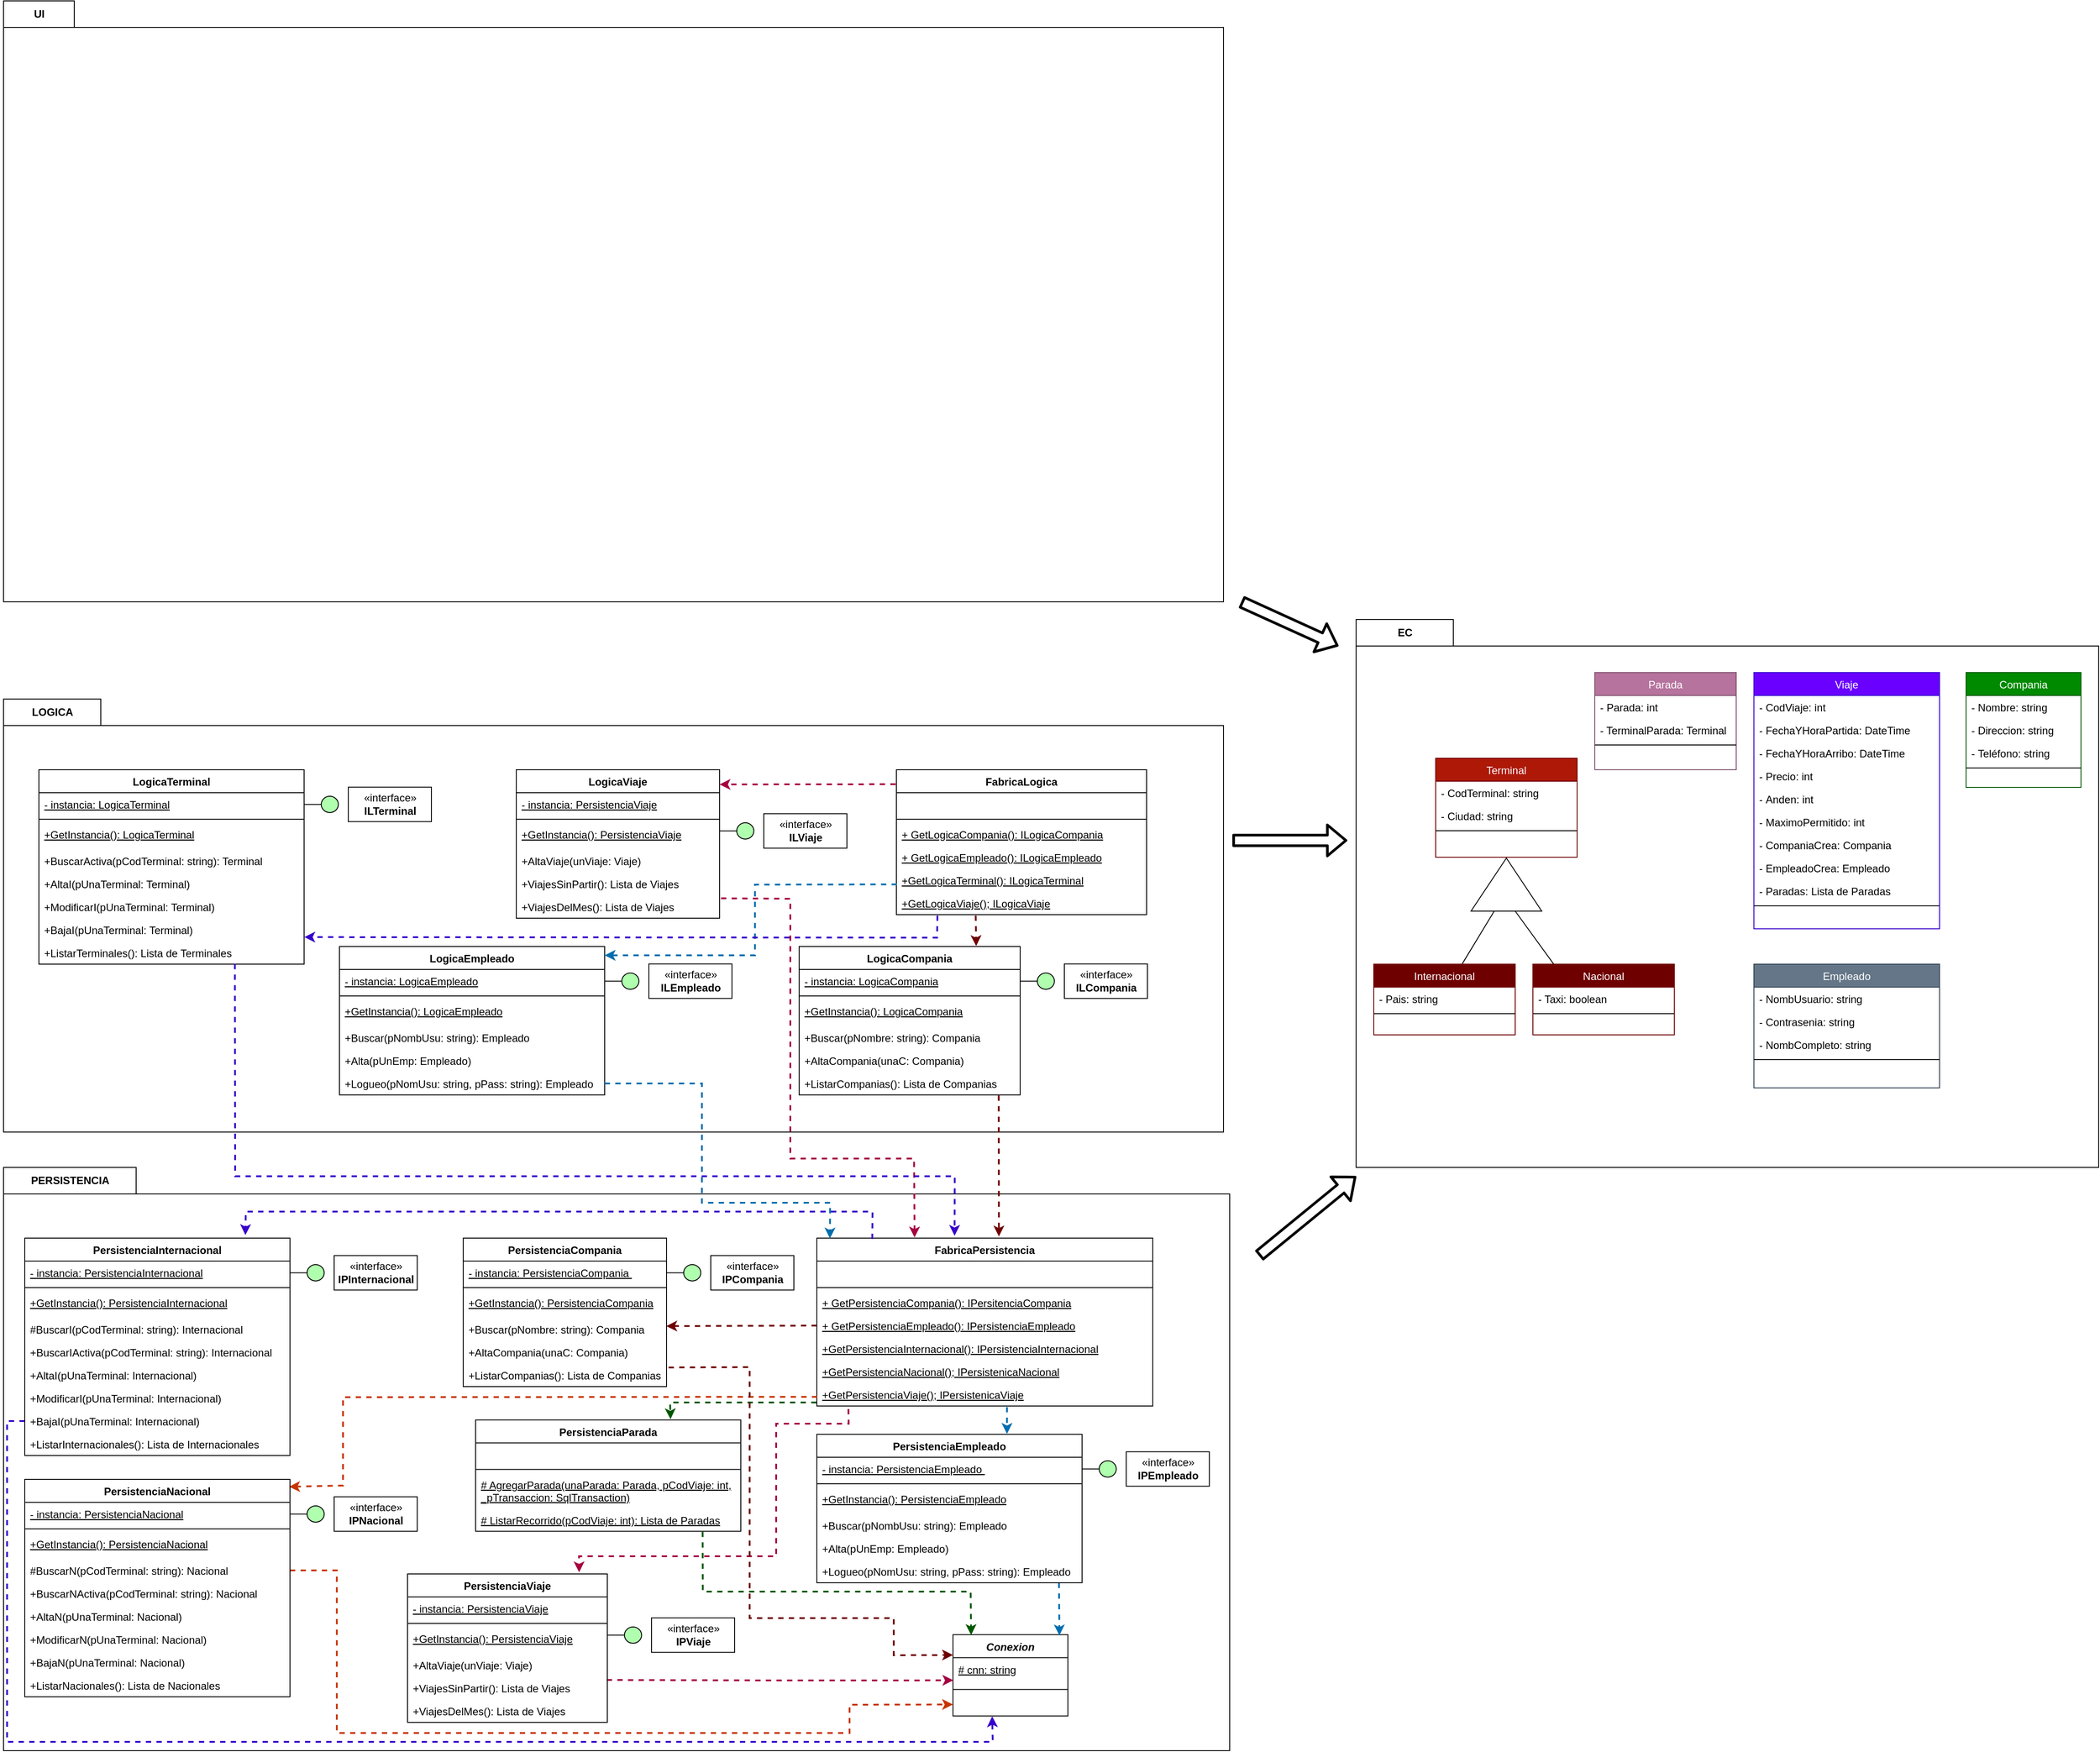 <mxfile version="21.6.6" type="device">
  <diagram id="YKiBKlaoCuLFtthqr4kv" name="Página-1">
    <mxGraphModel dx="2339" dy="764" grid="1" gridSize="10" guides="1" tooltips="1" connect="1" arrows="1" fold="1" page="1" pageScale="1" pageWidth="827" pageHeight="1169" math="0" shadow="0">
      <root>
        <mxCell id="0" />
        <mxCell id="1" parent="0" />
        <mxCell id="Zzf7KM-flJiP9QOSgCD5-19" value="LOGICA&lt;span style=&quot;color: rgba(0, 0, 0, 0); font-family: monospace; font-size: 0px; font-weight: 400; text-align: start;&quot;&gt;%3CmxGraphModel%3E%3Croot%3E%3CmxCell%20id%3D%220%22%2F%3E%3CmxCell%20id%3D%221%22%20parent%3D%220%22%2F%3E%3CmxCell%20id%3D%222%22%20value%3D%22UI%22%20style%3D%22shape%3Dfolder%3BfontStyle%3D1%3BtabWidth%3D110%3BtabHeight%3D30%3BtabPosition%3Dleft%3Bhtml%3D1%3BboundedLbl%3D1%3BlabelInHeader%3D1%3Bcontainer%3D1%3Bcollapsible%3D0%3BrecursiveResize%3D0%3B%22%20vertex%3D%221%22%20parent%3D%221%22%3E%3CmxGeometry%20x%3D%22100%22%20y%3D%2250%22%20width%3D%22710%22%20height%3D%22260%22%20as%3D%22geometry%22%2F%3E%3C%2FmxCell%3E%3C%2Froot%3E%3C%2FmxGraphModel%3E&lt;/span&gt;" style="shape=folder;fontStyle=1;tabWidth=110;tabHeight=30;tabPosition=left;html=1;boundedLbl=1;labelInHeader=1;container=1;collapsible=0;recursiveResize=0;strokeColor=#000000;" parent="1" vertex="1">
          <mxGeometry x="-490" y="820" width="1380" height="490" as="geometry" />
        </mxCell>
        <mxCell id="D2UjunaCvsLHXDGx3Me9-15" value="FabricaLogica" style="swimlane;fontStyle=1;align=center;verticalAlign=top;childLayout=stackLayout;horizontal=1;startSize=26;horizontalStack=0;resizeParent=1;resizeParentMax=0;resizeLast=0;collapsible=1;marginBottom=0;" vertex="1" parent="Zzf7KM-flJiP9QOSgCD5-19">
          <mxGeometry x="1010" y="80" width="283" height="164" as="geometry" />
        </mxCell>
        <mxCell id="D2UjunaCvsLHXDGx3Me9-16" value=" " style="text;strokeColor=none;fillColor=none;align=left;verticalAlign=top;spacingLeft=4;spacingRight=4;overflow=hidden;rotatable=0;points=[[0,0.5],[1,0.5]];portConstraint=eastwest;" vertex="1" parent="D2UjunaCvsLHXDGx3Me9-15">
          <mxGeometry y="26" width="283" height="26" as="geometry" />
        </mxCell>
        <mxCell id="D2UjunaCvsLHXDGx3Me9-17" value="" style="line;strokeWidth=1;fillColor=none;align=left;verticalAlign=middle;spacingTop=-1;spacingLeft=3;spacingRight=3;rotatable=0;labelPosition=right;points=[];portConstraint=eastwest;strokeColor=inherit;" vertex="1" parent="D2UjunaCvsLHXDGx3Me9-15">
          <mxGeometry y="52" width="283" height="8" as="geometry" />
        </mxCell>
        <mxCell id="D2UjunaCvsLHXDGx3Me9-18" value="+ GetLogicaCompania(): ILogicaCompania" style="text;strokeColor=none;fillColor=none;align=left;verticalAlign=top;spacingLeft=4;spacingRight=4;overflow=hidden;rotatable=0;points=[[0,0.5],[1,0.5]];portConstraint=eastwest;fontStyle=4" vertex="1" parent="D2UjunaCvsLHXDGx3Me9-15">
          <mxGeometry y="60" width="283" height="26" as="geometry" />
        </mxCell>
        <mxCell id="D2UjunaCvsLHXDGx3Me9-19" value="+ GetLogicaEmpleado(): ILogicaEmpleado" style="text;strokeColor=none;fillColor=none;align=left;verticalAlign=top;spacingLeft=4;spacingRight=4;overflow=hidden;rotatable=0;points=[[0,0.5],[1,0.5]];portConstraint=eastwest;fontStyle=4" vertex="1" parent="D2UjunaCvsLHXDGx3Me9-15">
          <mxGeometry y="86" width="283" height="26" as="geometry" />
        </mxCell>
        <mxCell id="D2UjunaCvsLHXDGx3Me9-20" value="+GetLogicaTerminal(): ILogicaTerminal" style="text;strokeColor=none;fillColor=none;align=left;verticalAlign=top;spacingLeft=4;spacingRight=4;overflow=hidden;rotatable=0;points=[[0,0.5],[1,0.5]];portConstraint=eastwest;fontStyle=4" vertex="1" parent="D2UjunaCvsLHXDGx3Me9-15">
          <mxGeometry y="112" width="283" height="26" as="geometry" />
        </mxCell>
        <mxCell id="D2UjunaCvsLHXDGx3Me9-22" value="+GetLogicaViaje(); ILogicaViaje" style="text;strokeColor=none;fillColor=none;align=left;verticalAlign=top;spacingLeft=4;spacingRight=4;overflow=hidden;rotatable=0;points=[[0,0.5],[1,0.5]];portConstraint=eastwest;fontStyle=4" vertex="1" parent="D2UjunaCvsLHXDGx3Me9-15">
          <mxGeometry y="138" width="283" height="26" as="geometry" />
        </mxCell>
        <mxCell id="D2UjunaCvsLHXDGx3Me9-84" value="" style="group" vertex="1" connectable="0" parent="Zzf7KM-flJiP9QOSgCD5-19">
          <mxGeometry x="580" y="80" width="374" height="168" as="geometry" />
        </mxCell>
        <mxCell id="D2UjunaCvsLHXDGx3Me9-24" value="LogicaViaje" style="swimlane;fontStyle=1;align=center;verticalAlign=top;childLayout=stackLayout;horizontal=1;startSize=26;horizontalStack=0;resizeParent=1;resizeParentMax=0;resizeLast=0;collapsible=1;marginBottom=0;" vertex="1" parent="D2UjunaCvsLHXDGx3Me9-84">
          <mxGeometry width="230" height="168" as="geometry" />
        </mxCell>
        <mxCell id="D2UjunaCvsLHXDGx3Me9-25" value="- instancia: PersistenciaViaje" style="text;strokeColor=none;fillColor=none;align=left;verticalAlign=top;spacingLeft=4;spacingRight=4;overflow=hidden;rotatable=0;points=[[0,0.5],[1,0.5]];portConstraint=eastwest;fontStyle=4" vertex="1" parent="D2UjunaCvsLHXDGx3Me9-24">
          <mxGeometry y="26" width="230" height="26" as="geometry" />
        </mxCell>
        <mxCell id="D2UjunaCvsLHXDGx3Me9-26" value="" style="line;strokeWidth=1;fillColor=none;align=left;verticalAlign=middle;spacingTop=-1;spacingLeft=3;spacingRight=3;rotatable=0;labelPosition=right;points=[];portConstraint=eastwest;strokeColor=inherit;" vertex="1" parent="D2UjunaCvsLHXDGx3Me9-24">
          <mxGeometry y="52" width="230" height="8" as="geometry" />
        </mxCell>
        <mxCell id="D2UjunaCvsLHXDGx3Me9-27" value="+GetInstancia(): PersistenciaViaje" style="text;strokeColor=none;fillColor=none;align=left;verticalAlign=top;spacingLeft=4;spacingRight=4;overflow=hidden;rotatable=0;points=[[0,0.5],[1,0.5]];portConstraint=eastwest;fontStyle=4" vertex="1" parent="D2UjunaCvsLHXDGx3Me9-24">
          <mxGeometry y="60" width="230" height="30" as="geometry" />
        </mxCell>
        <mxCell id="D2UjunaCvsLHXDGx3Me9-28" value="+AltaViaje(unViaje: Viaje)" style="text;strokeColor=none;fillColor=none;align=left;verticalAlign=top;spacingLeft=4;spacingRight=4;overflow=hidden;rotatable=0;points=[[0,0.5],[1,0.5]];portConstraint=eastwest;fontStyle=0" vertex="1" parent="D2UjunaCvsLHXDGx3Me9-24">
          <mxGeometry y="90" width="230" height="26" as="geometry" />
        </mxCell>
        <mxCell id="D2UjunaCvsLHXDGx3Me9-29" value="+ViajesSinPartir(): Lista de Viajes" style="text;strokeColor=none;fillColor=none;align=left;verticalAlign=top;spacingLeft=4;spacingRight=4;overflow=hidden;rotatable=0;points=[[0,0.5],[1,0.5]];portConstraint=eastwest;fontStyle=0" vertex="1" parent="D2UjunaCvsLHXDGx3Me9-24">
          <mxGeometry y="116" width="230" height="26" as="geometry" />
        </mxCell>
        <mxCell id="D2UjunaCvsLHXDGx3Me9-30" value="+ViajesDelMes(): Lista de Viajes" style="text;strokeColor=none;fillColor=none;align=left;verticalAlign=top;spacingLeft=4;spacingRight=4;overflow=hidden;rotatable=0;points=[[0,0.5],[1,0.5]];portConstraint=eastwest;fontStyle=0" vertex="1" parent="D2UjunaCvsLHXDGx3Me9-24">
          <mxGeometry y="142" width="230" height="26" as="geometry" />
        </mxCell>
        <mxCell id="D2UjunaCvsLHXDGx3Me9-31" value="" style="html=1;outlineConnect=0;whiteSpace=wrap;fillColor=#AFFFAF;shape=mxgraph.archimate3.interface;rotation=0;" vertex="1" parent="D2UjunaCvsLHXDGx3Me9-84">
          <mxGeometry x="230" y="60" width="38.75" height="18.5" as="geometry" />
        </mxCell>
        <mxCell id="D2UjunaCvsLHXDGx3Me9-32" value="«interface»&lt;br&gt;&lt;b&gt;ILViaje&lt;/b&gt;" style="html=1;" vertex="1" parent="D2UjunaCvsLHXDGx3Me9-84">
          <mxGeometry x="280" y="49.75" width="94" height="39" as="geometry" />
        </mxCell>
        <mxCell id="D2UjunaCvsLHXDGx3Me9-53" value="" style="group" vertex="1" connectable="0" parent="Zzf7KM-flJiP9QOSgCD5-19">
          <mxGeometry x="900" y="280" width="394" height="168" as="geometry" />
        </mxCell>
        <mxCell id="D2UjunaCvsLHXDGx3Me9-42" value="LogicaCompania" style="swimlane;fontStyle=1;align=center;verticalAlign=top;childLayout=stackLayout;horizontal=1;startSize=26;horizontalStack=0;resizeParent=1;resizeParentMax=0;resizeLast=0;collapsible=1;marginBottom=0;" vertex="1" parent="D2UjunaCvsLHXDGx3Me9-53">
          <mxGeometry width="250" height="168" as="geometry" />
        </mxCell>
        <mxCell id="D2UjunaCvsLHXDGx3Me9-43" value="- instancia: LogicaCompania" style="text;strokeColor=none;fillColor=none;align=left;verticalAlign=top;spacingLeft=4;spacingRight=4;overflow=hidden;rotatable=0;points=[[0,0.5],[1,0.5]];portConstraint=eastwest;fontStyle=4" vertex="1" parent="D2UjunaCvsLHXDGx3Me9-42">
          <mxGeometry y="26" width="250" height="26" as="geometry" />
        </mxCell>
        <mxCell id="D2UjunaCvsLHXDGx3Me9-44" value="" style="line;strokeWidth=1;fillColor=none;align=left;verticalAlign=middle;spacingTop=-1;spacingLeft=3;spacingRight=3;rotatable=0;labelPosition=right;points=[];portConstraint=eastwest;strokeColor=inherit;" vertex="1" parent="D2UjunaCvsLHXDGx3Me9-42">
          <mxGeometry y="52" width="250" height="8" as="geometry" />
        </mxCell>
        <mxCell id="D2UjunaCvsLHXDGx3Me9-45" value="+GetInstancia(): LogicaCompania" style="text;strokeColor=none;fillColor=none;align=left;verticalAlign=top;spacingLeft=4;spacingRight=4;overflow=hidden;rotatable=0;points=[[0,0.5],[1,0.5]];portConstraint=eastwest;fontStyle=4" vertex="1" parent="D2UjunaCvsLHXDGx3Me9-42">
          <mxGeometry y="60" width="250" height="30" as="geometry" />
        </mxCell>
        <mxCell id="D2UjunaCvsLHXDGx3Me9-46" value="+Buscar(pNombre: string): Compania" style="text;strokeColor=none;fillColor=none;align=left;verticalAlign=top;spacingLeft=4;spacingRight=4;overflow=hidden;rotatable=0;points=[[0,0.5],[1,0.5]];portConstraint=eastwest;fontStyle=0" vertex="1" parent="D2UjunaCvsLHXDGx3Me9-42">
          <mxGeometry y="90" width="250" height="26" as="geometry" />
        </mxCell>
        <mxCell id="D2UjunaCvsLHXDGx3Me9-47" value="+AltaCompania(unaC: Compania)" style="text;strokeColor=none;fillColor=none;align=left;verticalAlign=top;spacingLeft=4;spacingRight=4;overflow=hidden;rotatable=0;points=[[0,0.5],[1,0.5]];portConstraint=eastwest;fontStyle=0" vertex="1" parent="D2UjunaCvsLHXDGx3Me9-42">
          <mxGeometry y="116" width="250" height="26" as="geometry" />
        </mxCell>
        <mxCell id="D2UjunaCvsLHXDGx3Me9-48" value="+ListarCompanias(): Lista de Companias" style="text;strokeColor=none;fillColor=none;align=left;verticalAlign=top;spacingLeft=4;spacingRight=4;overflow=hidden;rotatable=0;points=[[0,0.5],[1,0.5]];portConstraint=eastwest;fontStyle=0" vertex="1" parent="D2UjunaCvsLHXDGx3Me9-42">
          <mxGeometry y="142" width="250" height="26" as="geometry" />
        </mxCell>
        <mxCell id="D2UjunaCvsLHXDGx3Me9-49" value="" style="html=1;outlineConnect=0;whiteSpace=wrap;fillColor=#AFFFAF;shape=mxgraph.archimate3.interface;rotation=0;" vertex="1" parent="D2UjunaCvsLHXDGx3Me9-53">
          <mxGeometry x="250" y="30" width="38.75" height="18.5" as="geometry" />
        </mxCell>
        <mxCell id="D2UjunaCvsLHXDGx3Me9-50" value="«interface»&lt;br&gt;&lt;b&gt;ILCompania&lt;/b&gt;" style="html=1;" vertex="1" parent="D2UjunaCvsLHXDGx3Me9-53">
          <mxGeometry x="300" y="19.75" width="94" height="39" as="geometry" />
        </mxCell>
        <mxCell id="D2UjunaCvsLHXDGx3Me9-69" value="" style="group" vertex="1" connectable="0" parent="Zzf7KM-flJiP9QOSgCD5-19">
          <mxGeometry x="40" y="80" width="444" height="246" as="geometry" />
        </mxCell>
        <mxCell id="D2UjunaCvsLHXDGx3Me9-70" value="LogicaTerminal" style="swimlane;fontStyle=1;align=center;verticalAlign=top;childLayout=stackLayout;horizontal=1;startSize=26;horizontalStack=0;resizeParent=1;resizeParentMax=0;resizeLast=0;collapsible=1;marginBottom=0;" vertex="1" parent="D2UjunaCvsLHXDGx3Me9-69">
          <mxGeometry width="300" height="220" as="geometry" />
        </mxCell>
        <mxCell id="D2UjunaCvsLHXDGx3Me9-71" value="- instancia: LogicaTerminal" style="text;strokeColor=none;fillColor=none;align=left;verticalAlign=top;spacingLeft=4;spacingRight=4;overflow=hidden;rotatable=0;points=[[0,0.5],[1,0.5]];portConstraint=eastwest;fontStyle=4" vertex="1" parent="D2UjunaCvsLHXDGx3Me9-70">
          <mxGeometry y="26" width="300" height="26" as="geometry" />
        </mxCell>
        <mxCell id="D2UjunaCvsLHXDGx3Me9-72" value="" style="line;strokeWidth=1;fillColor=none;align=left;verticalAlign=middle;spacingTop=-1;spacingLeft=3;spacingRight=3;rotatable=0;labelPosition=right;points=[];portConstraint=eastwest;strokeColor=inherit;" vertex="1" parent="D2UjunaCvsLHXDGx3Me9-70">
          <mxGeometry y="52" width="300" height="8" as="geometry" />
        </mxCell>
        <mxCell id="D2UjunaCvsLHXDGx3Me9-73" value="+GetInstancia(): LogicaTerminal" style="text;strokeColor=none;fillColor=none;align=left;verticalAlign=top;spacingLeft=4;spacingRight=4;overflow=hidden;rotatable=0;points=[[0,0.5],[1,0.5]];portConstraint=eastwest;fontStyle=4" vertex="1" parent="D2UjunaCvsLHXDGx3Me9-70">
          <mxGeometry y="60" width="300" height="30" as="geometry" />
        </mxCell>
        <mxCell id="D2UjunaCvsLHXDGx3Me9-75" value="+BuscarActiva(pCodTerminal: string): Terminal" style="text;strokeColor=none;fillColor=none;align=left;verticalAlign=top;spacingLeft=4;spacingRight=4;overflow=hidden;rotatable=0;points=[[0,0.5],[1,0.5]];portConstraint=eastwest;fontStyle=0" vertex="1" parent="D2UjunaCvsLHXDGx3Me9-70">
          <mxGeometry y="90" width="300" height="26" as="geometry" />
        </mxCell>
        <mxCell id="D2UjunaCvsLHXDGx3Me9-76" value="+AltaI(pUnaTerminal: Terminal)" style="text;strokeColor=none;fillColor=none;align=left;verticalAlign=top;spacingLeft=4;spacingRight=4;overflow=hidden;rotatable=0;points=[[0,0.5],[1,0.5]];portConstraint=eastwest;fontStyle=0" vertex="1" parent="D2UjunaCvsLHXDGx3Me9-70">
          <mxGeometry y="116" width="300" height="26" as="geometry" />
        </mxCell>
        <mxCell id="D2UjunaCvsLHXDGx3Me9-77" value="+ModificarI(pUnaTerminal: Terminal)" style="text;strokeColor=none;fillColor=none;align=left;verticalAlign=top;spacingLeft=4;spacingRight=4;overflow=hidden;rotatable=0;points=[[0,0.5],[1,0.5]];portConstraint=eastwest;fontStyle=0" vertex="1" parent="D2UjunaCvsLHXDGx3Me9-70">
          <mxGeometry y="142" width="300" height="26" as="geometry" />
        </mxCell>
        <mxCell id="D2UjunaCvsLHXDGx3Me9-78" value="+BajaI(pUnaTerminal: Terminal)" style="text;strokeColor=none;fillColor=none;align=left;verticalAlign=top;spacingLeft=4;spacingRight=4;overflow=hidden;rotatable=0;points=[[0,0.5],[1,0.5]];portConstraint=eastwest;fontStyle=0" vertex="1" parent="D2UjunaCvsLHXDGx3Me9-70">
          <mxGeometry y="168" width="300" height="26" as="geometry" />
        </mxCell>
        <mxCell id="D2UjunaCvsLHXDGx3Me9-79" value="+ListarTerminales(): Lista de Terminales" style="text;strokeColor=none;fillColor=none;align=left;verticalAlign=top;spacingLeft=4;spacingRight=4;overflow=hidden;rotatable=0;points=[[0,0.5],[1,0.5]];portConstraint=eastwest;fontStyle=0" vertex="1" parent="D2UjunaCvsLHXDGx3Me9-70">
          <mxGeometry y="194" width="300" height="26" as="geometry" />
        </mxCell>
        <mxCell id="D2UjunaCvsLHXDGx3Me9-80" value="" style="html=1;outlineConnect=0;whiteSpace=wrap;fillColor=#AFFFAF;shape=mxgraph.archimate3.interface;rotation=0;" vertex="1" parent="D2UjunaCvsLHXDGx3Me9-69">
          <mxGeometry x="300" y="30" width="38.75" height="18.5" as="geometry" />
        </mxCell>
        <mxCell id="D2UjunaCvsLHXDGx3Me9-81" value="«interface»&lt;br&gt;&lt;b&gt;ILTerminal&lt;/b&gt;" style="html=1;" vertex="1" parent="D2UjunaCvsLHXDGx3Me9-69">
          <mxGeometry x="350" y="19.75" width="94" height="39" as="geometry" />
        </mxCell>
        <mxCell id="D2UjunaCvsLHXDGx3Me9-56" value="" style="group" vertex="1" connectable="0" parent="Zzf7KM-flJiP9QOSgCD5-19">
          <mxGeometry x="380" y="280" width="444" height="168" as="geometry" />
        </mxCell>
        <mxCell id="D2UjunaCvsLHXDGx3Me9-57" value="LogicaEmpleado" style="swimlane;fontStyle=1;align=center;verticalAlign=top;childLayout=stackLayout;horizontal=1;startSize=26;horizontalStack=0;resizeParent=1;resizeParentMax=0;resizeLast=0;collapsible=1;marginBottom=0;" vertex="1" parent="D2UjunaCvsLHXDGx3Me9-56">
          <mxGeometry width="300" height="168" as="geometry" />
        </mxCell>
        <mxCell id="D2UjunaCvsLHXDGx3Me9-58" value="- instancia: LogicaEmpleado" style="text;strokeColor=none;fillColor=none;align=left;verticalAlign=top;spacingLeft=4;spacingRight=4;overflow=hidden;rotatable=0;points=[[0,0.5],[1,0.5]];portConstraint=eastwest;fontStyle=4" vertex="1" parent="D2UjunaCvsLHXDGx3Me9-57">
          <mxGeometry y="26" width="300" height="26" as="geometry" />
        </mxCell>
        <mxCell id="D2UjunaCvsLHXDGx3Me9-59" value="" style="line;strokeWidth=1;fillColor=none;align=left;verticalAlign=middle;spacingTop=-1;spacingLeft=3;spacingRight=3;rotatable=0;labelPosition=right;points=[];portConstraint=eastwest;strokeColor=inherit;" vertex="1" parent="D2UjunaCvsLHXDGx3Me9-57">
          <mxGeometry y="52" width="300" height="8" as="geometry" />
        </mxCell>
        <mxCell id="D2UjunaCvsLHXDGx3Me9-60" value="+GetInstancia(): LogicaEmpleado" style="text;strokeColor=none;fillColor=none;align=left;verticalAlign=top;spacingLeft=4;spacingRight=4;overflow=hidden;rotatable=0;points=[[0,0.5],[1,0.5]];portConstraint=eastwest;fontStyle=4" vertex="1" parent="D2UjunaCvsLHXDGx3Me9-57">
          <mxGeometry y="60" width="300" height="30" as="geometry" />
        </mxCell>
        <mxCell id="D2UjunaCvsLHXDGx3Me9-61" value="+Buscar(pNombUsu: string): Empleado" style="text;strokeColor=none;fillColor=none;align=left;verticalAlign=top;spacingLeft=4;spacingRight=4;overflow=hidden;rotatable=0;points=[[0,0.5],[1,0.5]];portConstraint=eastwest;fontStyle=0" vertex="1" parent="D2UjunaCvsLHXDGx3Me9-57">
          <mxGeometry y="90" width="300" height="26" as="geometry" />
        </mxCell>
        <mxCell id="D2UjunaCvsLHXDGx3Me9-62" value="+Alta(pUnEmp: Empleado)" style="text;strokeColor=none;fillColor=none;align=left;verticalAlign=top;spacingLeft=4;spacingRight=4;overflow=hidden;rotatable=0;points=[[0,0.5],[1,0.5]];portConstraint=eastwest;fontStyle=0" vertex="1" parent="D2UjunaCvsLHXDGx3Me9-57">
          <mxGeometry y="116" width="300" height="26" as="geometry" />
        </mxCell>
        <mxCell id="D2UjunaCvsLHXDGx3Me9-63" value="+Logueo(pNomUsu: string, pPass: string): Empleado" style="text;strokeColor=none;fillColor=none;align=left;verticalAlign=top;spacingLeft=4;spacingRight=4;overflow=hidden;rotatable=0;points=[[0,0.5],[1,0.5]];portConstraint=eastwest;fontStyle=0" vertex="1" parent="D2UjunaCvsLHXDGx3Me9-57">
          <mxGeometry y="142" width="300" height="26" as="geometry" />
        </mxCell>
        <mxCell id="D2UjunaCvsLHXDGx3Me9-64" value="" style="html=1;outlineConnect=0;whiteSpace=wrap;fillColor=#AFFFAF;shape=mxgraph.archimate3.interface;rotation=0;" vertex="1" parent="D2UjunaCvsLHXDGx3Me9-56">
          <mxGeometry x="300" y="30" width="38.75" height="18.5" as="geometry" />
        </mxCell>
        <mxCell id="D2UjunaCvsLHXDGx3Me9-65" value="«interface»&lt;br&gt;&lt;b&gt;ILEmpleado&lt;/b&gt;" style="html=1;" vertex="1" parent="D2UjunaCvsLHXDGx3Me9-56">
          <mxGeometry x="350" y="19.75" width="94" height="39" as="geometry" />
        </mxCell>
        <mxCell id="D2UjunaCvsLHXDGx3Me9-85" value="" style="endArrow=classic;html=1;rounded=0;dashed=1;strokeWidth=2;exitX=0.317;exitY=1.037;exitDx=0;exitDy=0;exitPerimeter=0;fillColor=#a20025;strokeColor=#6F0000;entryX=0.801;entryY=-0.003;entryDx=0;entryDy=0;entryPerimeter=0;" edge="1" parent="Zzf7KM-flJiP9QOSgCD5-19" source="D2UjunaCvsLHXDGx3Me9-22" target="D2UjunaCvsLHXDGx3Me9-42">
          <mxGeometry width="50" height="50" relative="1" as="geometry">
            <mxPoint x="1021" y="106" as="sourcePoint" />
            <mxPoint x="820" y="106" as="targetPoint" />
          </mxGeometry>
        </mxCell>
        <mxCell id="D2UjunaCvsLHXDGx3Me9-82" value="" style="endArrow=classic;html=1;rounded=0;dashed=1;strokeWidth=2;exitX=-0.003;exitY=0.1;exitDx=0;exitDy=0;exitPerimeter=0;fillColor=#d80073;strokeColor=#A50040;entryX=1;entryY=0.099;entryDx=0;entryDy=0;entryPerimeter=0;" edge="1" parent="Zzf7KM-flJiP9QOSgCD5-19" source="D2UjunaCvsLHXDGx3Me9-15" target="D2UjunaCvsLHXDGx3Me9-24">
          <mxGeometry width="50" height="50" relative="1" as="geometry">
            <mxPoint x="910" y="270" as="sourcePoint" />
            <mxPoint x="860" y="96" as="targetPoint" />
          </mxGeometry>
        </mxCell>
        <mxCell id="D2UjunaCvsLHXDGx3Me9-89" value="" style="endArrow=classic;html=1;rounded=0;dashed=1;strokeWidth=2;exitX=0.002;exitY=0.682;exitDx=0;exitDy=0;exitPerimeter=0;fillColor=#1ba1e2;strokeColor=#006EAF;" edge="1" parent="Zzf7KM-flJiP9QOSgCD5-19" source="D2UjunaCvsLHXDGx3Me9-20">
          <mxGeometry width="50" height="50" relative="1" as="geometry">
            <mxPoint x="1009" y="210" as="sourcePoint" />
            <mxPoint x="680" y="290" as="targetPoint" />
            <Array as="points">
              <mxPoint x="850" y="210" />
              <mxPoint x="850" y="290" />
            </Array>
          </mxGeometry>
        </mxCell>
        <mxCell id="D2UjunaCvsLHXDGx3Me9-91" value="" style="endArrow=classic;html=1;rounded=0;dashed=1;strokeWidth=2;exitX=0.164;exitY=1.037;exitDx=0;exitDy=0;exitPerimeter=0;fillColor=#6a00ff;strokeColor=#3700CC;entryX=1.001;entryY=0.823;entryDx=0;entryDy=0;entryPerimeter=0;" edge="1" parent="Zzf7KM-flJiP9QOSgCD5-19" source="D2UjunaCvsLHXDGx3Me9-22" target="D2UjunaCvsLHXDGx3Me9-78">
          <mxGeometry width="50" height="50" relative="1" as="geometry">
            <mxPoint x="539" y="260" as="sourcePoint" />
            <mxPoint x="340" y="261" as="targetPoint" />
            <Array as="points">
              <mxPoint x="1056" y="270" />
            </Array>
          </mxGeometry>
        </mxCell>
        <mxCell id="Zzf7KM-flJiP9QOSgCD5-37" value="PERSISTENCIA" style="shape=folder;fontStyle=1;tabWidth=150;tabHeight=30;tabPosition=left;html=1;boundedLbl=1;labelInHeader=1;container=1;collapsible=0;recursiveResize=0;" parent="1" vertex="1">
          <mxGeometry x="-490" y="1350" width="1387" height="660" as="geometry" />
        </mxCell>
        <mxCell id="4FLnIjoYqeW0npmRk8-U-1" value="Conexion" style="swimlane;fontStyle=3;align=center;verticalAlign=top;childLayout=stackLayout;horizontal=1;startSize=26;horizontalStack=0;resizeParent=1;resizeParentMax=0;resizeLast=0;collapsible=1;marginBottom=0;" parent="Zzf7KM-flJiP9QOSgCD5-37" vertex="1">
          <mxGeometry x="1074" y="528.75" width="130" height="92" as="geometry" />
        </mxCell>
        <mxCell id="4FLnIjoYqeW0npmRk8-U-2" value="# cnn: string" style="text;strokeColor=none;fillColor=none;align=left;verticalAlign=top;spacingLeft=4;spacingRight=4;overflow=hidden;rotatable=0;points=[[0,0.5],[1,0.5]];portConstraint=eastwest;fontStyle=4" parent="4FLnIjoYqeW0npmRk8-U-1" vertex="1">
          <mxGeometry y="26" width="130" height="32" as="geometry" />
        </mxCell>
        <mxCell id="4FLnIjoYqeW0npmRk8-U-3" value="" style="line;strokeWidth=1;fillColor=none;align=left;verticalAlign=middle;spacingTop=-1;spacingLeft=3;spacingRight=3;rotatable=0;labelPosition=right;points=[];portConstraint=eastwest;strokeColor=inherit;" parent="4FLnIjoYqeW0npmRk8-U-1" vertex="1">
          <mxGeometry y="58" width="130" height="8" as="geometry" />
        </mxCell>
        <mxCell id="4FLnIjoYqeW0npmRk8-U-4" value=" " style="text;strokeColor=none;fillColor=none;align=left;verticalAlign=top;spacingLeft=4;spacingRight=4;overflow=hidden;rotatable=0;points=[[0,0.5],[1,0.5]];portConstraint=eastwest;" parent="4FLnIjoYqeW0npmRk8-U-1" vertex="1">
          <mxGeometry y="66" width="130" height="26" as="geometry" />
        </mxCell>
        <mxCell id="4FLnIjoYqeW0npmRk8-U-20" value="FabricaPersistencia" style="swimlane;fontStyle=1;align=center;verticalAlign=top;childLayout=stackLayout;horizontal=1;startSize=26;horizontalStack=0;resizeParent=1;resizeParentMax=0;resizeLast=0;collapsible=1;marginBottom=0;" parent="Zzf7KM-flJiP9QOSgCD5-37" vertex="1">
          <mxGeometry x="920" y="80" width="380" height="190" as="geometry" />
        </mxCell>
        <mxCell id="4FLnIjoYqeW0npmRk8-U-21" value=" " style="text;strokeColor=none;fillColor=none;align=left;verticalAlign=top;spacingLeft=4;spacingRight=4;overflow=hidden;rotatable=0;points=[[0,0.5],[1,0.5]];portConstraint=eastwest;" parent="4FLnIjoYqeW0npmRk8-U-20" vertex="1">
          <mxGeometry y="26" width="380" height="26" as="geometry" />
        </mxCell>
        <mxCell id="4FLnIjoYqeW0npmRk8-U-22" value="" style="line;strokeWidth=1;fillColor=none;align=left;verticalAlign=middle;spacingTop=-1;spacingLeft=3;spacingRight=3;rotatable=0;labelPosition=right;points=[];portConstraint=eastwest;strokeColor=inherit;" parent="4FLnIjoYqeW0npmRk8-U-20" vertex="1">
          <mxGeometry y="52" width="380" height="8" as="geometry" />
        </mxCell>
        <mxCell id="qBw_OB1yYFoaNtmwpmEW-3" value="+ GetPersistenciaCompania(): IPersitenciaCompania" style="text;strokeColor=none;fillColor=none;align=left;verticalAlign=top;spacingLeft=4;spacingRight=4;overflow=hidden;rotatable=0;points=[[0,0.5],[1,0.5]];portConstraint=eastwest;fontStyle=4" parent="4FLnIjoYqeW0npmRk8-U-20" vertex="1">
          <mxGeometry y="60" width="380" height="26" as="geometry" />
        </mxCell>
        <mxCell id="4FLnIjoYqeW0npmRk8-U-23" value="+ GetPersistenciaEmpleado(): IPersistenciaEmpleado" style="text;strokeColor=none;fillColor=none;align=left;verticalAlign=top;spacingLeft=4;spacingRight=4;overflow=hidden;rotatable=0;points=[[0,0.5],[1,0.5]];portConstraint=eastwest;fontStyle=4" parent="4FLnIjoYqeW0npmRk8-U-20" vertex="1">
          <mxGeometry y="86" width="380" height="26" as="geometry" />
        </mxCell>
        <mxCell id="qBw_OB1yYFoaNtmwpmEW-4" value="+GetPersistenciaInternacional(): IPersistenciaInternacional" style="text;strokeColor=none;fillColor=none;align=left;verticalAlign=top;spacingLeft=4;spacingRight=4;overflow=hidden;rotatable=0;points=[[0,0.5],[1,0.5]];portConstraint=eastwest;fontStyle=4" parent="4FLnIjoYqeW0npmRk8-U-20" vertex="1">
          <mxGeometry y="112" width="380" height="26" as="geometry" />
        </mxCell>
        <mxCell id="iTHzH2P1z4E5CIiTlRkQ-4" value="+GetPersistenciaNacional(); IPersistenicaNacional" style="text;strokeColor=none;fillColor=none;align=left;verticalAlign=top;spacingLeft=4;spacingRight=4;overflow=hidden;rotatable=0;points=[[0,0.5],[1,0.5]];portConstraint=eastwest;fontStyle=4" parent="4FLnIjoYqeW0npmRk8-U-20" vertex="1">
          <mxGeometry y="138" width="380" height="26" as="geometry" />
        </mxCell>
        <mxCell id="KsVdHm2s3OmVLTwSaz9g-101" value="+GetPersistenciaViaje(); IPersistenicaViaje" style="text;strokeColor=none;fillColor=none;align=left;verticalAlign=top;spacingLeft=4;spacingRight=4;overflow=hidden;rotatable=0;points=[[0,0.5],[1,0.5]];portConstraint=eastwest;fontStyle=4" parent="4FLnIjoYqeW0npmRk8-U-20" vertex="1">
          <mxGeometry y="164" width="380" height="26" as="geometry" />
        </mxCell>
        <mxCell id="KsVdHm2s3OmVLTwSaz9g-140" value="PersistenciaParada" style="swimlane;fontStyle=1;align=center;verticalAlign=top;childLayout=stackLayout;horizontal=1;startSize=26;horizontalStack=0;resizeParent=1;resizeParentMax=0;resizeLast=0;collapsible=1;marginBottom=0;" parent="Zzf7KM-flJiP9QOSgCD5-37" vertex="1">
          <mxGeometry x="534" y="285.75" width="300" height="126" as="geometry" />
        </mxCell>
        <mxCell id="E3NjFHeiNeaFwxdR294I-5" value="   " style="text;strokeColor=none;fillColor=none;align=left;verticalAlign=top;spacingLeft=4;spacingRight=4;overflow=hidden;rotatable=0;points=[[0,0.5],[1,0.5]];portConstraint=eastwest;fontStyle=0" parent="KsVdHm2s3OmVLTwSaz9g-140" vertex="1">
          <mxGeometry y="26" width="300" height="26" as="geometry" />
        </mxCell>
        <mxCell id="KsVdHm2s3OmVLTwSaz9g-142" value="" style="line;strokeWidth=1;fillColor=none;align=left;verticalAlign=middle;spacingTop=-1;spacingLeft=3;spacingRight=3;rotatable=0;labelPosition=right;points=[];portConstraint=eastwest;strokeColor=inherit;" parent="KsVdHm2s3OmVLTwSaz9g-140" vertex="1">
          <mxGeometry y="52" width="300" height="8" as="geometry" />
        </mxCell>
        <mxCell id="KsVdHm2s3OmVLTwSaz9g-144" value="# AgregarParada(unaParada: Parada, pCodViaje: int,&#xa;_pTransaccion: SqlTransaction)&#xa;" style="text;strokeColor=none;fillColor=none;align=left;verticalAlign=top;spacingLeft=4;spacingRight=4;overflow=hidden;rotatable=0;points=[[0,0.5],[1,0.5]];portConstraint=eastwest;fontStyle=4" parent="KsVdHm2s3OmVLTwSaz9g-140" vertex="1">
          <mxGeometry y="60" width="300" height="40" as="geometry" />
        </mxCell>
        <mxCell id="KsVdHm2s3OmVLTwSaz9g-145" value="# ListarRecorrido(pCodViaje: int): Lista de Paradas" style="text;strokeColor=none;fillColor=none;align=left;verticalAlign=top;spacingLeft=4;spacingRight=4;overflow=hidden;rotatable=0;points=[[0,0.5],[1,0.5]];portConstraint=eastwest;fontStyle=4" parent="KsVdHm2s3OmVLTwSaz9g-140" vertex="1">
          <mxGeometry y="100" width="300" height="26" as="geometry" />
        </mxCell>
        <mxCell id="D2UjunaCvsLHXDGx3Me9-2" value="" style="endArrow=classic;html=1;rounded=0;dashed=1;fillColor=#a20025;strokeColor=#6F0000;strokeWidth=2;exitX=0;exitY=0.5;exitDx=0;exitDy=0;entryX=0.999;entryY=0.368;entryDx=0;entryDy=0;entryPerimeter=0;" edge="1" parent="Zzf7KM-flJiP9QOSgCD5-37" source="4FLnIjoYqeW0npmRk8-U-23" target="tdh5stbtL8ZLt6p26N77-12">
          <mxGeometry width="50" height="50" relative="1" as="geometry">
            <mxPoint x="914" y="180" as="sourcePoint" />
            <mxPoint x="754" y="180" as="targetPoint" />
          </mxGeometry>
        </mxCell>
        <mxCell id="D2UjunaCvsLHXDGx3Me9-3" value="" style="endArrow=classic;html=1;rounded=0;dashed=1;fillColor=#6a00ff;strokeColor=#3700CC;exitX=0.165;exitY=0.005;exitDx=0;exitDy=0;exitPerimeter=0;entryX=0.832;entryY=-0.014;entryDx=0;entryDy=0;entryPerimeter=0;strokeWidth=2;" edge="1" parent="Zzf7KM-flJiP9QOSgCD5-37" source="4FLnIjoYqeW0npmRk8-U-20" target="KsVdHm2s3OmVLTwSaz9g-116">
          <mxGeometry width="50" height="50" relative="1" as="geometry">
            <mxPoint x="875.38" y="50" as="sourcePoint" />
            <mxPoint x="715.38" y="50" as="targetPoint" />
            <Array as="points">
              <mxPoint x="983" y="50" />
              <mxPoint x="274" y="50" />
            </Array>
          </mxGeometry>
        </mxCell>
        <mxCell id="D2UjunaCvsLHXDGx3Me9-4" value="" style="endArrow=classic;html=1;rounded=0;dashed=1;fillColor=#008a00;strokeColor=#005700;exitX=-0.001;exitY=0.845;exitDx=0;exitDy=0;exitPerimeter=0;entryX=0.735;entryY=-0.007;entryDx=0;entryDy=0;entryPerimeter=0;strokeWidth=2;" edge="1" parent="Zzf7KM-flJiP9QOSgCD5-37" source="KsVdHm2s3OmVLTwSaz9g-101" target="KsVdHm2s3OmVLTwSaz9g-140">
          <mxGeometry width="50" height="50" relative="1" as="geometry">
            <mxPoint x="920" y="260" as="sourcePoint" />
            <mxPoint x="760" y="260" as="targetPoint" />
            <Array as="points">
              <mxPoint x="754" y="266" />
            </Array>
          </mxGeometry>
        </mxCell>
        <mxCell id="D2UjunaCvsLHXDGx3Me9-5" value="" style="endArrow=classic;html=1;rounded=0;dashed=1;fillColor=#fa6800;strokeColor=#C73500;exitX=0.001;exitY=0.599;exitDx=0;exitDy=0;exitPerimeter=0;entryX=0.997;entryY=0.034;entryDx=0;entryDy=0;entryPerimeter=0;strokeWidth=2;" edge="1" parent="Zzf7KM-flJiP9QOSgCD5-37" source="KsVdHm2s3OmVLTwSaz9g-101" target="KsVdHm2s3OmVLTwSaz9g-128">
          <mxGeometry width="50" height="50" relative="1" as="geometry">
            <mxPoint x="920" y="260" as="sourcePoint" />
            <mxPoint x="760" y="260" as="targetPoint" />
            <Array as="points">
              <mxPoint x="384" y="260" />
              <mxPoint x="384" y="360" />
            </Array>
          </mxGeometry>
        </mxCell>
        <mxCell id="D2UjunaCvsLHXDGx3Me9-6" value="" style="endArrow=classic;html=1;rounded=0;dashed=1;fillColor=#d80073;strokeColor=#A50040;exitX=0.094;exitY=1.132;exitDx=0;exitDy=0;exitPerimeter=0;entryX=0.859;entryY=-0.011;entryDx=0;entryDy=0;entryPerimeter=0;strokeWidth=2;" edge="1" parent="Zzf7KM-flJiP9QOSgCD5-37" source="KsVdHm2s3OmVLTwSaz9g-101" target="KsVdHm2s3OmVLTwSaz9g-148">
          <mxGeometry width="50" height="50" relative="1" as="geometry">
            <mxPoint x="930" y="276" as="sourcePoint" />
            <mxPoint x="765" y="295" as="targetPoint" />
            <Array as="points">
              <mxPoint x="956" y="290" />
              <mxPoint x="874" y="290" />
              <mxPoint x="874" y="440" />
              <mxPoint x="651" y="440" />
            </Array>
          </mxGeometry>
        </mxCell>
        <mxCell id="D2UjunaCvsLHXDGx3Me9-7" value="" style="endArrow=classic;html=1;rounded=0;dashed=1;fillColor=#1ba1e2;strokeColor=#006EAF;strokeWidth=2;exitX=0.566;exitY=1.045;exitDx=0;exitDy=0;entryX=0.717;entryY=-0.003;entryDx=0;entryDy=0;entryPerimeter=0;exitPerimeter=0;" edge="1" parent="Zzf7KM-flJiP9QOSgCD5-37" source="KsVdHm2s3OmVLTwSaz9g-101" target="KsVdHm2s3OmVLTwSaz9g-106">
          <mxGeometry width="50" height="50" relative="1" as="geometry">
            <mxPoint x="930" y="189" as="sourcePoint" />
            <mxPoint x="760" y="190" as="targetPoint" />
          </mxGeometry>
        </mxCell>
        <mxCell id="D2UjunaCvsLHXDGx3Me9-8" value="" style="endArrow=classic;html=1;rounded=0;dashed=1;fillColor=#1ba1e2;strokeColor=#006EAF;strokeWidth=2;exitX=0.913;exitY=1;exitDx=0;exitDy=0;entryX=0.926;entryY=0.009;entryDx=0;entryDy=0;entryPerimeter=0;exitPerimeter=0;" edge="1" parent="Zzf7KM-flJiP9QOSgCD5-37" source="KsVdHm2s3OmVLTwSaz9g-111" target="4FLnIjoYqeW0npmRk8-U-1">
          <mxGeometry width="50" height="50" relative="1" as="geometry">
            <mxPoint x="1194" y="480" as="sourcePoint" />
            <mxPoint x="1194" y="510" as="targetPoint" />
          </mxGeometry>
        </mxCell>
        <mxCell id="D2UjunaCvsLHXDGx3Me9-9" value="" style="endArrow=classic;html=1;rounded=0;dashed=1;fillColor=#d80073;strokeColor=#A50040;entryX=0.003;entryY=0.802;entryDx=0;entryDy=0;strokeWidth=2;entryPerimeter=0;exitX=0.997;exitY=0.154;exitDx=0;exitDy=0;exitPerimeter=0;" edge="1" parent="Zzf7KM-flJiP9QOSgCD5-37" source="KsVdHm2s3OmVLTwSaz9g-153" target="4FLnIjoYqeW0npmRk8-U-2">
          <mxGeometry width="50" height="50" relative="1" as="geometry">
            <mxPoint x="777" y="580" as="sourcePoint" />
            <mxPoint x="1074.0" y="580.004" as="targetPoint" />
            <Array as="points">
              <mxPoint x="865.04" y="580.49" />
              <mxPoint x="955.04" y="580.49" />
            </Array>
          </mxGeometry>
        </mxCell>
        <mxCell id="D2UjunaCvsLHXDGx3Me9-10" value="" style="endArrow=classic;html=1;rounded=0;dashed=1;fillColor=#008a00;strokeColor=#005700;exitX=0.856;exitY=1.02;exitDx=0;exitDy=0;exitPerimeter=0;strokeWidth=2;entryX=0.158;entryY=0.004;entryDx=0;entryDy=0;entryPerimeter=0;" edge="1" parent="Zzf7KM-flJiP9QOSgCD5-37" source="KsVdHm2s3OmVLTwSaz9g-145" target="4FLnIjoYqeW0npmRk8-U-1">
          <mxGeometry width="50" height="50" relative="1" as="geometry">
            <mxPoint x="930" y="276" as="sourcePoint" />
            <mxPoint x="1094" y="540" as="targetPoint" />
            <Array as="points">
              <mxPoint x="791" y="480" />
              <mxPoint x="1094" y="480" />
            </Array>
          </mxGeometry>
        </mxCell>
        <mxCell id="D2UjunaCvsLHXDGx3Me9-11" value="" style="endArrow=classic;html=1;rounded=0;dashed=1;fillColor=#6a00ff;strokeColor=#3700CC;exitX=0;exitY=0.5;exitDx=0;exitDy=0;entryX=0.341;entryY=1.015;entryDx=0;entryDy=0;entryPerimeter=0;strokeWidth=2;" edge="1" parent="Zzf7KM-flJiP9QOSgCD5-37" source="KsVdHm2s3OmVLTwSaz9g-125" target="4FLnIjoYqeW0npmRk8-U-4">
          <mxGeometry width="50" height="50" relative="1" as="geometry">
            <mxPoint x="993" y="91" as="sourcePoint" />
            <mxPoint x="284" y="87" as="targetPoint" />
            <Array as="points">
              <mxPoint x="4" y="287" />
              <mxPoint x="4" y="650" />
              <mxPoint x="1119" y="650" />
            </Array>
          </mxGeometry>
        </mxCell>
        <mxCell id="D2UjunaCvsLHXDGx3Me9-12" value="" style="endArrow=classic;html=1;rounded=0;dashed=1;fillColor=#a20025;strokeColor=#6F0000;strokeWidth=2;exitX=1.01;exitY=0.167;exitDx=0;exitDy=0;entryX=0;entryY=0.25;entryDx=0;entryDy=0;exitPerimeter=0;" edge="1" parent="Zzf7KM-flJiP9QOSgCD5-37" source="KsVdHm2s3OmVLTwSaz9g-105" target="4FLnIjoYqeW0npmRk8-U-1">
          <mxGeometry width="50" height="50" relative="1" as="geometry">
            <mxPoint x="930" y="189" as="sourcePoint" />
            <mxPoint x="760" y="190" as="targetPoint" />
            <Array as="points">
              <mxPoint x="844" y="226" />
              <mxPoint x="844" y="510" />
              <mxPoint x="1007" y="510" />
              <mxPoint x="1007" y="552" />
            </Array>
          </mxGeometry>
        </mxCell>
        <mxCell id="D2UjunaCvsLHXDGx3Me9-13" value="" style="endArrow=classic;html=1;rounded=0;dashed=1;fillColor=#fa6800;strokeColor=#C73500;exitX=1;exitY=0.5;exitDx=0;exitDy=0;entryX=0;entryY=0.5;entryDx=0;entryDy=0;strokeWidth=2;" edge="1" parent="Zzf7KM-flJiP9QOSgCD5-37" source="KsVdHm2s3OmVLTwSaz9g-132" target="4FLnIjoYqeW0npmRk8-U-4">
          <mxGeometry width="50" height="50" relative="1" as="geometry">
            <mxPoint x="930" y="270" as="sourcePoint" />
            <mxPoint x="333" y="371" as="targetPoint" />
            <Array as="points">
              <mxPoint x="377" y="456" />
              <mxPoint x="377" y="640" />
              <mxPoint x="957" y="640" />
              <mxPoint x="957" y="608" />
            </Array>
          </mxGeometry>
        </mxCell>
        <mxCell id="D2UjunaCvsLHXDGx3Me9-51" value="" style="group" vertex="1" connectable="0" parent="Zzf7KM-flJiP9QOSgCD5-37">
          <mxGeometry x="457" y="460" width="370" height="168" as="geometry" />
        </mxCell>
        <mxCell id="KsVdHm2s3OmVLTwSaz9g-148" value="PersistenciaViaje" style="swimlane;fontStyle=1;align=center;verticalAlign=top;childLayout=stackLayout;horizontal=1;startSize=26;horizontalStack=0;resizeParent=1;resizeParentMax=0;resizeLast=0;collapsible=1;marginBottom=0;" parent="D2UjunaCvsLHXDGx3Me9-51" vertex="1">
          <mxGeometry width="226" height="168" as="geometry" />
        </mxCell>
        <mxCell id="KsVdHm2s3OmVLTwSaz9g-149" value="- instancia: PersistenciaViaje" style="text;strokeColor=none;fillColor=none;align=left;verticalAlign=top;spacingLeft=4;spacingRight=4;overflow=hidden;rotatable=0;points=[[0,0.5],[1,0.5]];portConstraint=eastwest;fontStyle=4" parent="KsVdHm2s3OmVLTwSaz9g-148" vertex="1">
          <mxGeometry y="26" width="226" height="26" as="geometry" />
        </mxCell>
        <mxCell id="KsVdHm2s3OmVLTwSaz9g-150" value="" style="line;strokeWidth=1;fillColor=none;align=left;verticalAlign=middle;spacingTop=-1;spacingLeft=3;spacingRight=3;rotatable=0;labelPosition=right;points=[];portConstraint=eastwest;strokeColor=inherit;" parent="KsVdHm2s3OmVLTwSaz9g-148" vertex="1">
          <mxGeometry y="52" width="226" height="8" as="geometry" />
        </mxCell>
        <mxCell id="KsVdHm2s3OmVLTwSaz9g-151" value="+GetInstancia(): PersistenciaViaje" style="text;strokeColor=none;fillColor=none;align=left;verticalAlign=top;spacingLeft=4;spacingRight=4;overflow=hidden;rotatable=0;points=[[0,0.5],[1,0.5]];portConstraint=eastwest;fontStyle=4" parent="KsVdHm2s3OmVLTwSaz9g-148" vertex="1">
          <mxGeometry y="60" width="226" height="30" as="geometry" />
        </mxCell>
        <mxCell id="KsVdHm2s3OmVLTwSaz9g-152" value="+AltaViaje(unViaje: Viaje)" style="text;strokeColor=none;fillColor=none;align=left;verticalAlign=top;spacingLeft=4;spacingRight=4;overflow=hidden;rotatable=0;points=[[0,0.5],[1,0.5]];portConstraint=eastwest;fontStyle=0" parent="KsVdHm2s3OmVLTwSaz9g-148" vertex="1">
          <mxGeometry y="90" width="226" height="26" as="geometry" />
        </mxCell>
        <mxCell id="KsVdHm2s3OmVLTwSaz9g-153" value="+ViajesSinPartir(): Lista de Viajes" style="text;strokeColor=none;fillColor=none;align=left;verticalAlign=top;spacingLeft=4;spacingRight=4;overflow=hidden;rotatable=0;points=[[0,0.5],[1,0.5]];portConstraint=eastwest;fontStyle=0" parent="KsVdHm2s3OmVLTwSaz9g-148" vertex="1">
          <mxGeometry y="116" width="226" height="26" as="geometry" />
        </mxCell>
        <mxCell id="KsVdHm2s3OmVLTwSaz9g-164" value="+ViajesDelMes(): Lista de Viajes" style="text;strokeColor=none;fillColor=none;align=left;verticalAlign=top;spacingLeft=4;spacingRight=4;overflow=hidden;rotatable=0;points=[[0,0.5],[1,0.5]];portConstraint=eastwest;fontStyle=0" parent="KsVdHm2s3OmVLTwSaz9g-148" vertex="1">
          <mxGeometry y="142" width="226" height="26" as="geometry" />
        </mxCell>
        <mxCell id="KsVdHm2s3OmVLTwSaz9g-154" value="" style="html=1;outlineConnect=0;whiteSpace=wrap;fillColor=#AFFFAF;shape=mxgraph.archimate3.interface;rotation=0;" parent="D2UjunaCvsLHXDGx3Me9-51" vertex="1">
          <mxGeometry x="226" y="60" width="38.75" height="18.5" as="geometry" />
        </mxCell>
        <mxCell id="KsVdHm2s3OmVLTwSaz9g-155" value="«interface»&lt;br&gt;&lt;b&gt;IPViaje&lt;/b&gt;" style="html=1;" parent="D2UjunaCvsLHXDGx3Me9-51" vertex="1">
          <mxGeometry x="276" y="49.75" width="94" height="39" as="geometry" />
        </mxCell>
        <mxCell id="D2UjunaCvsLHXDGx3Me9-54" value="" style="group" vertex="1" connectable="0" parent="Zzf7KM-flJiP9QOSgCD5-37">
          <mxGeometry x="520" y="80" width="374" height="168" as="geometry" />
        </mxCell>
        <mxCell id="tdh5stbtL8ZLt6p26N77-5" value="PersistenciaCompania" style="swimlane;fontStyle=1;align=center;verticalAlign=top;childLayout=stackLayout;horizontal=1;startSize=26;horizontalStack=0;resizeParent=1;resizeParentMax=0;resizeLast=0;collapsible=1;marginBottom=0;" parent="D2UjunaCvsLHXDGx3Me9-54" vertex="1">
          <mxGeometry width="230" height="168" as="geometry" />
        </mxCell>
        <mxCell id="tdh5stbtL8ZLt6p26N77-6" value="- instancia: PersistenciaCompania " style="text;strokeColor=none;fillColor=none;align=left;verticalAlign=top;spacingLeft=4;spacingRight=4;overflow=hidden;rotatable=0;points=[[0,0.5],[1,0.5]];portConstraint=eastwest;fontStyle=4" parent="tdh5stbtL8ZLt6p26N77-5" vertex="1">
          <mxGeometry y="26" width="230" height="26" as="geometry" />
        </mxCell>
        <mxCell id="tdh5stbtL8ZLt6p26N77-7" value="" style="line;strokeWidth=1;fillColor=none;align=left;verticalAlign=middle;spacingTop=-1;spacingLeft=3;spacingRight=3;rotatable=0;labelPosition=right;points=[];portConstraint=eastwest;strokeColor=inherit;" parent="tdh5stbtL8ZLt6p26N77-5" vertex="1">
          <mxGeometry y="52" width="230" height="8" as="geometry" />
        </mxCell>
        <mxCell id="tdh5stbtL8ZLt6p26N77-8" value="+GetInstancia(): PersistenciaCompania" style="text;strokeColor=none;fillColor=none;align=left;verticalAlign=top;spacingLeft=4;spacingRight=4;overflow=hidden;rotatable=0;points=[[0,0.5],[1,0.5]];portConstraint=eastwest;fontStyle=4" parent="tdh5stbtL8ZLt6p26N77-5" vertex="1">
          <mxGeometry y="60" width="230" height="30" as="geometry" />
        </mxCell>
        <mxCell id="tdh5stbtL8ZLt6p26N77-12" value="+Buscar(pNombre: string): Compania" style="text;strokeColor=none;fillColor=none;align=left;verticalAlign=top;spacingLeft=4;spacingRight=4;overflow=hidden;rotatable=0;points=[[0,0.5],[1,0.5]];portConstraint=eastwest;fontStyle=0" parent="tdh5stbtL8ZLt6p26N77-5" vertex="1">
          <mxGeometry y="90" width="230" height="26" as="geometry" />
        </mxCell>
        <mxCell id="KsVdHm2s3OmVLTwSaz9g-104" value="+AltaCompania(unaC: Compania)" style="text;strokeColor=none;fillColor=none;align=left;verticalAlign=top;spacingLeft=4;spacingRight=4;overflow=hidden;rotatable=0;points=[[0,0.5],[1,0.5]];portConstraint=eastwest;fontStyle=0" parent="tdh5stbtL8ZLt6p26N77-5" vertex="1">
          <mxGeometry y="116" width="230" height="26" as="geometry" />
        </mxCell>
        <mxCell id="KsVdHm2s3OmVLTwSaz9g-105" value="+ListarCompanias(): Lista de Companias" style="text;strokeColor=none;fillColor=none;align=left;verticalAlign=top;spacingLeft=4;spacingRight=4;overflow=hidden;rotatable=0;points=[[0,0.5],[1,0.5]];portConstraint=eastwest;fontStyle=0" parent="tdh5stbtL8ZLt6p26N77-5" vertex="1">
          <mxGeometry y="142" width="230" height="26" as="geometry" />
        </mxCell>
        <mxCell id="KsVdHm2s3OmVLTwSaz9g-102" value="" style="html=1;outlineConnect=0;whiteSpace=wrap;fillColor=#AFFFAF;shape=mxgraph.archimate3.interface;rotation=0;" parent="D2UjunaCvsLHXDGx3Me9-54" vertex="1">
          <mxGeometry x="230" y="30" width="38.75" height="18.5" as="geometry" />
        </mxCell>
        <mxCell id="KsVdHm2s3OmVLTwSaz9g-103" value="«interface»&lt;br&gt;&lt;b&gt;IPCompania&lt;/b&gt;" style="html=1;" parent="D2UjunaCvsLHXDGx3Me9-54" vertex="1">
          <mxGeometry x="280" y="19.75" width="94" height="39" as="geometry" />
        </mxCell>
        <mxCell id="D2UjunaCvsLHXDGx3Me9-55" value="" style="group" vertex="1" connectable="0" parent="Zzf7KM-flJiP9QOSgCD5-37">
          <mxGeometry x="920" y="302" width="444" height="168" as="geometry" />
        </mxCell>
        <mxCell id="KsVdHm2s3OmVLTwSaz9g-106" value="PersistenciaEmpleado" style="swimlane;fontStyle=1;align=center;verticalAlign=top;childLayout=stackLayout;horizontal=1;startSize=26;horizontalStack=0;resizeParent=1;resizeParentMax=0;resizeLast=0;collapsible=1;marginBottom=0;" parent="D2UjunaCvsLHXDGx3Me9-55" vertex="1">
          <mxGeometry width="300" height="168" as="geometry" />
        </mxCell>
        <mxCell id="KsVdHm2s3OmVLTwSaz9g-107" value="- instancia: PersistenciaEmpleado " style="text;strokeColor=none;fillColor=none;align=left;verticalAlign=top;spacingLeft=4;spacingRight=4;overflow=hidden;rotatable=0;points=[[0,0.5],[1,0.5]];portConstraint=eastwest;fontStyle=4" parent="KsVdHm2s3OmVLTwSaz9g-106" vertex="1">
          <mxGeometry y="26" width="300" height="26" as="geometry" />
        </mxCell>
        <mxCell id="KsVdHm2s3OmVLTwSaz9g-108" value="" style="line;strokeWidth=1;fillColor=none;align=left;verticalAlign=middle;spacingTop=-1;spacingLeft=3;spacingRight=3;rotatable=0;labelPosition=right;points=[];portConstraint=eastwest;strokeColor=inherit;" parent="KsVdHm2s3OmVLTwSaz9g-106" vertex="1">
          <mxGeometry y="52" width="300" height="8" as="geometry" />
        </mxCell>
        <mxCell id="KsVdHm2s3OmVLTwSaz9g-109" value="+GetInstancia(): PersistenciaEmpleado" style="text;strokeColor=none;fillColor=none;align=left;verticalAlign=top;spacingLeft=4;spacingRight=4;overflow=hidden;rotatable=0;points=[[0,0.5],[1,0.5]];portConstraint=eastwest;fontStyle=4" parent="KsVdHm2s3OmVLTwSaz9g-106" vertex="1">
          <mxGeometry y="60" width="300" height="30" as="geometry" />
        </mxCell>
        <mxCell id="KsVdHm2s3OmVLTwSaz9g-110" value="+Buscar(pNombUsu: string): Empleado" style="text;strokeColor=none;fillColor=none;align=left;verticalAlign=top;spacingLeft=4;spacingRight=4;overflow=hidden;rotatable=0;points=[[0,0.5],[1,0.5]];portConstraint=eastwest;fontStyle=0" parent="KsVdHm2s3OmVLTwSaz9g-106" vertex="1">
          <mxGeometry y="90" width="300" height="26" as="geometry" />
        </mxCell>
        <mxCell id="E3NjFHeiNeaFwxdR294I-6" value="+Alta(pUnEmp: Empleado)" style="text;strokeColor=none;fillColor=none;align=left;verticalAlign=top;spacingLeft=4;spacingRight=4;overflow=hidden;rotatable=0;points=[[0,0.5],[1,0.5]];portConstraint=eastwest;fontStyle=0" parent="KsVdHm2s3OmVLTwSaz9g-106" vertex="1">
          <mxGeometry y="116" width="300" height="26" as="geometry" />
        </mxCell>
        <mxCell id="KsVdHm2s3OmVLTwSaz9g-111" value="+Logueo(pNomUsu: string, pPass: string): Empleado" style="text;strokeColor=none;fillColor=none;align=left;verticalAlign=top;spacingLeft=4;spacingRight=4;overflow=hidden;rotatable=0;points=[[0,0.5],[1,0.5]];portConstraint=eastwest;fontStyle=0" parent="KsVdHm2s3OmVLTwSaz9g-106" vertex="1">
          <mxGeometry y="142" width="300" height="26" as="geometry" />
        </mxCell>
        <mxCell id="KsVdHm2s3OmVLTwSaz9g-113" value="" style="html=1;outlineConnect=0;whiteSpace=wrap;fillColor=#AFFFAF;shape=mxgraph.archimate3.interface;rotation=0;" parent="D2UjunaCvsLHXDGx3Me9-55" vertex="1">
          <mxGeometry x="300" y="30" width="38.75" height="18.5" as="geometry" />
        </mxCell>
        <mxCell id="KsVdHm2s3OmVLTwSaz9g-114" value="«interface»&lt;br&gt;&lt;b&gt;IPEmpleado&lt;/b&gt;" style="html=1;" parent="D2UjunaCvsLHXDGx3Me9-55" vertex="1">
          <mxGeometry x="350" y="19.75" width="94" height="39" as="geometry" />
        </mxCell>
        <mxCell id="D2UjunaCvsLHXDGx3Me9-67" value="" style="group" vertex="1" connectable="0" parent="Zzf7KM-flJiP9QOSgCD5-37">
          <mxGeometry x="24" y="80" width="444" height="246" as="geometry" />
        </mxCell>
        <mxCell id="KsVdHm2s3OmVLTwSaz9g-116" value="PersistenciaInternacional" style="swimlane;fontStyle=1;align=center;verticalAlign=top;childLayout=stackLayout;horizontal=1;startSize=26;horizontalStack=0;resizeParent=1;resizeParentMax=0;resizeLast=0;collapsible=1;marginBottom=0;" parent="D2UjunaCvsLHXDGx3Me9-67" vertex="1">
          <mxGeometry width="300" height="246" as="geometry" />
        </mxCell>
        <mxCell id="KsVdHm2s3OmVLTwSaz9g-117" value="- instancia: PersistenciaInternacional" style="text;strokeColor=none;fillColor=none;align=left;verticalAlign=top;spacingLeft=4;spacingRight=4;overflow=hidden;rotatable=0;points=[[0,0.5],[1,0.5]];portConstraint=eastwest;fontStyle=4" parent="KsVdHm2s3OmVLTwSaz9g-116" vertex="1">
          <mxGeometry y="26" width="300" height="26" as="geometry" />
        </mxCell>
        <mxCell id="KsVdHm2s3OmVLTwSaz9g-118" value="" style="line;strokeWidth=1;fillColor=none;align=left;verticalAlign=middle;spacingTop=-1;spacingLeft=3;spacingRight=3;rotatable=0;labelPosition=right;points=[];portConstraint=eastwest;strokeColor=inherit;" parent="KsVdHm2s3OmVLTwSaz9g-116" vertex="1">
          <mxGeometry y="52" width="300" height="8" as="geometry" />
        </mxCell>
        <mxCell id="KsVdHm2s3OmVLTwSaz9g-119" value="+GetInstancia(): PersistenciaInternacional" style="text;strokeColor=none;fillColor=none;align=left;verticalAlign=top;spacingLeft=4;spacingRight=4;overflow=hidden;rotatable=0;points=[[0,0.5],[1,0.5]];portConstraint=eastwest;fontStyle=4" parent="KsVdHm2s3OmVLTwSaz9g-116" vertex="1">
          <mxGeometry y="60" width="300" height="30" as="geometry" />
        </mxCell>
        <mxCell id="KsVdHm2s3OmVLTwSaz9g-120" value="#BuscarI(pCodTerminal: string): Internacional" style="text;strokeColor=none;fillColor=none;align=left;verticalAlign=top;spacingLeft=4;spacingRight=4;overflow=hidden;rotatable=0;points=[[0,0.5],[1,0.5]];portConstraint=eastwest;fontStyle=0" parent="KsVdHm2s3OmVLTwSaz9g-116" vertex="1">
          <mxGeometry y="90" width="300" height="26" as="geometry" />
        </mxCell>
        <mxCell id="KsVdHm2s3OmVLTwSaz9g-121" value="+BuscarIActiva(pCodTerminal: string): Internacional" style="text;strokeColor=none;fillColor=none;align=left;verticalAlign=top;spacingLeft=4;spacingRight=4;overflow=hidden;rotatable=0;points=[[0,0.5],[1,0.5]];portConstraint=eastwest;fontStyle=0" parent="KsVdHm2s3OmVLTwSaz9g-116" vertex="1">
          <mxGeometry y="116" width="300" height="26" as="geometry" />
        </mxCell>
        <mxCell id="KsVdHm2s3OmVLTwSaz9g-122" value="+AltaI(pUnaTerminal: Internacional)" style="text;strokeColor=none;fillColor=none;align=left;verticalAlign=top;spacingLeft=4;spacingRight=4;overflow=hidden;rotatable=0;points=[[0,0.5],[1,0.5]];portConstraint=eastwest;fontStyle=0" parent="KsVdHm2s3OmVLTwSaz9g-116" vertex="1">
          <mxGeometry y="142" width="300" height="26" as="geometry" />
        </mxCell>
        <mxCell id="KsVdHm2s3OmVLTwSaz9g-126" value="+ModificarI(pUnaTerminal: Internacional)" style="text;strokeColor=none;fillColor=none;align=left;verticalAlign=top;spacingLeft=4;spacingRight=4;overflow=hidden;rotatable=0;points=[[0,0.5],[1,0.5]];portConstraint=eastwest;fontStyle=0" parent="KsVdHm2s3OmVLTwSaz9g-116" vertex="1">
          <mxGeometry y="168" width="300" height="26" as="geometry" />
        </mxCell>
        <mxCell id="KsVdHm2s3OmVLTwSaz9g-125" value="+BajaI(pUnaTerminal: Internacional)" style="text;strokeColor=none;fillColor=none;align=left;verticalAlign=top;spacingLeft=4;spacingRight=4;overflow=hidden;rotatable=0;points=[[0,0.5],[1,0.5]];portConstraint=eastwest;fontStyle=0" parent="KsVdHm2s3OmVLTwSaz9g-116" vertex="1">
          <mxGeometry y="194" width="300" height="26" as="geometry" />
        </mxCell>
        <mxCell id="KsVdHm2s3OmVLTwSaz9g-127" value="+ListarInternacionales(): Lista de Internacionales" style="text;strokeColor=none;fillColor=none;align=left;verticalAlign=top;spacingLeft=4;spacingRight=4;overflow=hidden;rotatable=0;points=[[0,0.5],[1,0.5]];portConstraint=eastwest;fontStyle=0" parent="KsVdHm2s3OmVLTwSaz9g-116" vertex="1">
          <mxGeometry y="220" width="300" height="26" as="geometry" />
        </mxCell>
        <mxCell id="KsVdHm2s3OmVLTwSaz9g-123" value="" style="html=1;outlineConnect=0;whiteSpace=wrap;fillColor=#AFFFAF;shape=mxgraph.archimate3.interface;rotation=0;" parent="D2UjunaCvsLHXDGx3Me9-67" vertex="1">
          <mxGeometry x="300" y="30" width="38.75" height="18.5" as="geometry" />
        </mxCell>
        <mxCell id="KsVdHm2s3OmVLTwSaz9g-124" value="«interface»&lt;br&gt;&lt;b&gt;IPInternacional&lt;/b&gt;" style="html=1;" parent="D2UjunaCvsLHXDGx3Me9-67" vertex="1">
          <mxGeometry x="350" y="19.75" width="94" height="39" as="geometry" />
        </mxCell>
        <mxCell id="D2UjunaCvsLHXDGx3Me9-68" value="" style="group" vertex="1" connectable="0" parent="Zzf7KM-flJiP9QOSgCD5-37">
          <mxGeometry x="24" y="353" width="444" height="246" as="geometry" />
        </mxCell>
        <mxCell id="KsVdHm2s3OmVLTwSaz9g-128" value="PersistenciaNacional" style="swimlane;fontStyle=1;align=center;verticalAlign=top;childLayout=stackLayout;horizontal=1;startSize=26;horizontalStack=0;resizeParent=1;resizeParentMax=0;resizeLast=0;collapsible=1;marginBottom=0;" parent="D2UjunaCvsLHXDGx3Me9-68" vertex="1">
          <mxGeometry width="300" height="246" as="geometry" />
        </mxCell>
        <mxCell id="KsVdHm2s3OmVLTwSaz9g-129" value="- instancia: PersistenciaNacional" style="text;strokeColor=none;fillColor=none;align=left;verticalAlign=top;spacingLeft=4;spacingRight=4;overflow=hidden;rotatable=0;points=[[0,0.5],[1,0.5]];portConstraint=eastwest;fontStyle=4" parent="KsVdHm2s3OmVLTwSaz9g-128" vertex="1">
          <mxGeometry y="26" width="300" height="26" as="geometry" />
        </mxCell>
        <mxCell id="KsVdHm2s3OmVLTwSaz9g-130" value="" style="line;strokeWidth=1;fillColor=none;align=left;verticalAlign=middle;spacingTop=-1;spacingLeft=3;spacingRight=3;rotatable=0;labelPosition=right;points=[];portConstraint=eastwest;strokeColor=inherit;" parent="KsVdHm2s3OmVLTwSaz9g-128" vertex="1">
          <mxGeometry y="52" width="300" height="8" as="geometry" />
        </mxCell>
        <mxCell id="KsVdHm2s3OmVLTwSaz9g-131" value="+GetInstancia(): PersistenciaNacional" style="text;strokeColor=none;fillColor=none;align=left;verticalAlign=top;spacingLeft=4;spacingRight=4;overflow=hidden;rotatable=0;points=[[0,0.5],[1,0.5]];portConstraint=eastwest;fontStyle=4" parent="KsVdHm2s3OmVLTwSaz9g-128" vertex="1">
          <mxGeometry y="60" width="300" height="30" as="geometry" />
        </mxCell>
        <mxCell id="KsVdHm2s3OmVLTwSaz9g-132" value="#BuscarN(pCodTerminal: string): Nacional" style="text;strokeColor=none;fillColor=none;align=left;verticalAlign=top;spacingLeft=4;spacingRight=4;overflow=hidden;rotatable=0;points=[[0,0.5],[1,0.5]];portConstraint=eastwest;fontStyle=0" parent="KsVdHm2s3OmVLTwSaz9g-128" vertex="1">
          <mxGeometry y="90" width="300" height="26" as="geometry" />
        </mxCell>
        <mxCell id="KsVdHm2s3OmVLTwSaz9g-133" value="+BuscarNActiva(pCodTerminal: string): Nacional" style="text;strokeColor=none;fillColor=none;align=left;verticalAlign=top;spacingLeft=4;spacingRight=4;overflow=hidden;rotatable=0;points=[[0,0.5],[1,0.5]];portConstraint=eastwest;fontStyle=0" parent="KsVdHm2s3OmVLTwSaz9g-128" vertex="1">
          <mxGeometry y="116" width="300" height="26" as="geometry" />
        </mxCell>
        <mxCell id="KsVdHm2s3OmVLTwSaz9g-134" value="+AltaN(pUnaTerminal: Nacional)" style="text;strokeColor=none;fillColor=none;align=left;verticalAlign=top;spacingLeft=4;spacingRight=4;overflow=hidden;rotatable=0;points=[[0,0.5],[1,0.5]];portConstraint=eastwest;fontStyle=0" parent="KsVdHm2s3OmVLTwSaz9g-128" vertex="1">
          <mxGeometry y="142" width="300" height="26" as="geometry" />
        </mxCell>
        <mxCell id="KsVdHm2s3OmVLTwSaz9g-135" value="+ModificarN(pUnaTerminal: Nacional)" style="text;strokeColor=none;fillColor=none;align=left;verticalAlign=top;spacingLeft=4;spacingRight=4;overflow=hidden;rotatable=0;points=[[0,0.5],[1,0.5]];portConstraint=eastwest;fontStyle=0" parent="KsVdHm2s3OmVLTwSaz9g-128" vertex="1">
          <mxGeometry y="168" width="300" height="26" as="geometry" />
        </mxCell>
        <mxCell id="KsVdHm2s3OmVLTwSaz9g-136" value="+BajaN(pUnaTerminal: Nacional)" style="text;strokeColor=none;fillColor=none;align=left;verticalAlign=top;spacingLeft=4;spacingRight=4;overflow=hidden;rotatable=0;points=[[0,0.5],[1,0.5]];portConstraint=eastwest;fontStyle=0" parent="KsVdHm2s3OmVLTwSaz9g-128" vertex="1">
          <mxGeometry y="194" width="300" height="26" as="geometry" />
        </mxCell>
        <mxCell id="KsVdHm2s3OmVLTwSaz9g-137" value="+ListarNacionales(): Lista de Nacionales" style="text;strokeColor=none;fillColor=none;align=left;verticalAlign=top;spacingLeft=4;spacingRight=4;overflow=hidden;rotatable=0;points=[[0,0.5],[1,0.5]];portConstraint=eastwest;fontStyle=0" parent="KsVdHm2s3OmVLTwSaz9g-128" vertex="1">
          <mxGeometry y="220" width="300" height="26" as="geometry" />
        </mxCell>
        <mxCell id="KsVdHm2s3OmVLTwSaz9g-138" value="" style="html=1;outlineConnect=0;whiteSpace=wrap;fillColor=#AFFFAF;shape=mxgraph.archimate3.interface;rotation=0;" parent="D2UjunaCvsLHXDGx3Me9-68" vertex="1">
          <mxGeometry x="300" y="30" width="38.75" height="18.5" as="geometry" />
        </mxCell>
        <mxCell id="KsVdHm2s3OmVLTwSaz9g-139" value="«interface»&lt;br&gt;&lt;b&gt;IPNacional&lt;/b&gt;" style="html=1;" parent="D2UjunaCvsLHXDGx3Me9-68" vertex="1">
          <mxGeometry x="350" y="19.75" width="94" height="39" as="geometry" />
        </mxCell>
        <mxCell id="Zzf7KM-flJiP9QOSgCD5-168" value="EC" style="shape=folder;fontStyle=1;tabWidth=110;tabHeight=30;tabPosition=left;html=1;boundedLbl=1;labelInHeader=1;container=1;collapsible=0;recursiveResize=0;" parent="1" vertex="1">
          <mxGeometry x="1040" y="730" width="840" height="620" as="geometry" />
        </mxCell>
        <mxCell id="KsVdHm2s3OmVLTwSaz9g-49" value="Nacional" style="swimlane;fontStyle=0;align=center;verticalAlign=top;childLayout=stackLayout;horizontal=1;startSize=26;horizontalStack=0;resizeParent=1;resizeLast=0;collapsible=1;marginBottom=0;rounded=0;shadow=0;strokeWidth=1;fillColor=#6F0000;strokeColor=#6F0000;fontColor=#ffffff;" parent="Zzf7KM-flJiP9QOSgCD5-168" vertex="1">
          <mxGeometry x="200" y="390" width="160" height="80" as="geometry">
            <mxRectangle x="230" y="140" width="160" height="26" as="alternateBounds" />
          </mxGeometry>
        </mxCell>
        <mxCell id="KsVdHm2s3OmVLTwSaz9g-50" value="- Taxi: boolean" style="text;align=left;verticalAlign=top;spacingLeft=4;spacingRight=4;overflow=hidden;rotatable=0;points=[[0,0.5],[1,0.5]];portConstraint=eastwest;" parent="KsVdHm2s3OmVLTwSaz9g-49" vertex="1">
          <mxGeometry y="26" width="160" height="26" as="geometry" />
        </mxCell>
        <mxCell id="KsVdHm2s3OmVLTwSaz9g-51" value="" style="line;html=1;strokeWidth=1;align=left;verticalAlign=middle;spacingTop=-1;spacingLeft=3;spacingRight=3;rotatable=0;labelPosition=right;points=[];portConstraint=eastwest;" parent="KsVdHm2s3OmVLTwSaz9g-49" vertex="1">
          <mxGeometry y="52" width="160" height="8" as="geometry" />
        </mxCell>
        <mxCell id="KsVdHm2s3OmVLTwSaz9g-52" value="" style="triangle;whiteSpace=wrap;html=1;rotation=-90;" parent="Zzf7KM-flJiP9QOSgCD5-168" vertex="1">
          <mxGeometry x="140" y="260" width="60" height="80" as="geometry" />
        </mxCell>
        <mxCell id="KsVdHm2s3OmVLTwSaz9g-53" value="" style="endArrow=none;html=1;rounded=0;exitX=0.623;exitY=0.004;exitDx=0;exitDy=0;exitPerimeter=0;entryX=-0.002;entryY=0.327;entryDx=0;entryDy=0;entryPerimeter=0;" parent="Zzf7KM-flJiP9QOSgCD5-168" source="KsVdHm2s3OmVLTwSaz9g-55" target="KsVdHm2s3OmVLTwSaz9g-52" edge="1">
          <mxGeometry width="50" height="50" relative="1" as="geometry">
            <mxPoint x="120" y="390" as="sourcePoint" />
            <mxPoint x="160" y="340" as="targetPoint" />
          </mxGeometry>
        </mxCell>
        <mxCell id="KsVdHm2s3OmVLTwSaz9g-54" value="" style="endArrow=none;html=1;rounded=0;exitX=0.147;exitY=-0.001;exitDx=0;exitDy=0;exitPerimeter=0;" parent="Zzf7KM-flJiP9QOSgCD5-168" source="KsVdHm2s3OmVLTwSaz9g-49" edge="1">
          <mxGeometry width="50" height="50" relative="1" as="geometry">
            <mxPoint x="220" y="390" as="sourcePoint" />
            <mxPoint x="180" y="330" as="targetPoint" />
          </mxGeometry>
        </mxCell>
        <mxCell id="KsVdHm2s3OmVLTwSaz9g-55" value="Internacional" style="swimlane;fontStyle=0;align=center;verticalAlign=top;childLayout=stackLayout;horizontal=1;startSize=26;horizontalStack=0;resizeParent=1;resizeLast=0;collapsible=1;marginBottom=0;rounded=0;shadow=0;strokeWidth=1;fillColor=#6F0000;fontColor=#ffffff;strokeColor=#6F0000;" parent="Zzf7KM-flJiP9QOSgCD5-168" vertex="1">
          <mxGeometry x="20" y="390" width="160" height="80" as="geometry">
            <mxRectangle x="230" y="140" width="160" height="26" as="alternateBounds" />
          </mxGeometry>
        </mxCell>
        <mxCell id="KsVdHm2s3OmVLTwSaz9g-56" value="- Pais: string" style="text;align=left;verticalAlign=top;spacingLeft=4;spacingRight=4;overflow=hidden;rotatable=0;points=[[0,0.5],[1,0.5]];portConstraint=eastwest;" parent="KsVdHm2s3OmVLTwSaz9g-55" vertex="1">
          <mxGeometry y="26" width="160" height="26" as="geometry" />
        </mxCell>
        <mxCell id="KsVdHm2s3OmVLTwSaz9g-57" value="" style="line;html=1;strokeWidth=1;align=left;verticalAlign=middle;spacingTop=-1;spacingLeft=3;spacingRight=3;rotatable=0;labelPosition=right;points=[];portConstraint=eastwest;" parent="KsVdHm2s3OmVLTwSaz9g-55" vertex="1">
          <mxGeometry y="52" width="160" height="8" as="geometry" />
        </mxCell>
        <mxCell id="KsVdHm2s3OmVLTwSaz9g-58" value="Terminal" style="swimlane;fontStyle=0;align=center;verticalAlign=top;childLayout=stackLayout;horizontal=1;startSize=26;horizontalStack=0;resizeParent=1;resizeLast=0;collapsible=1;marginBottom=0;rounded=0;shadow=0;strokeWidth=1;fillColor=#AD1807;fontColor=#ffffff;strokeColor=#6F0000;" parent="Zzf7KM-flJiP9QOSgCD5-168" vertex="1">
          <mxGeometry x="90" y="157" width="160" height="112" as="geometry">
            <mxRectangle x="230" y="140" width="160" height="26" as="alternateBounds" />
          </mxGeometry>
        </mxCell>
        <mxCell id="KsVdHm2s3OmVLTwSaz9g-59" value="- CodTerminal: string" style="text;align=left;verticalAlign=top;spacingLeft=4;spacingRight=4;overflow=hidden;rotatable=0;points=[[0,0.5],[1,0.5]];portConstraint=eastwest;" parent="KsVdHm2s3OmVLTwSaz9g-58" vertex="1">
          <mxGeometry y="26" width="160" height="26" as="geometry" />
        </mxCell>
        <mxCell id="KsVdHm2s3OmVLTwSaz9g-60" value="- Ciudad: string" style="text;align=left;verticalAlign=top;spacingLeft=4;spacingRight=4;overflow=hidden;rotatable=0;points=[[0,0.5],[1,0.5]];portConstraint=eastwest;rounded=0;shadow=0;html=0;" parent="KsVdHm2s3OmVLTwSaz9g-58" vertex="1">
          <mxGeometry y="52" width="160" height="26" as="geometry" />
        </mxCell>
        <mxCell id="KsVdHm2s3OmVLTwSaz9g-61" value="" style="line;html=1;strokeWidth=1;align=left;verticalAlign=middle;spacingTop=-1;spacingLeft=3;spacingRight=3;rotatable=0;labelPosition=right;points=[];portConstraint=eastwest;" parent="KsVdHm2s3OmVLTwSaz9g-58" vertex="1">
          <mxGeometry y="78" width="160" height="8" as="geometry" />
        </mxCell>
        <mxCell id="KsVdHm2s3OmVLTwSaz9g-62" value="Viaje" style="swimlane;fontStyle=0;align=center;verticalAlign=top;childLayout=stackLayout;horizontal=1;startSize=26;horizontalStack=0;resizeParent=1;resizeLast=0;collapsible=1;marginBottom=0;rounded=0;shadow=0;strokeWidth=1;fillColor=#6a00ff;strokeColor=#3700CC;fontColor=#ffffff;" parent="Zzf7KM-flJiP9QOSgCD5-168" vertex="1">
          <mxGeometry x="450" y="60" width="210" height="290" as="geometry">
            <mxRectangle x="230" y="140" width="160" height="26" as="alternateBounds" />
          </mxGeometry>
        </mxCell>
        <mxCell id="KsVdHm2s3OmVLTwSaz9g-63" value="- CodViaje: int" style="text;align=left;verticalAlign=top;spacingLeft=4;spacingRight=4;overflow=hidden;rotatable=0;points=[[0,0.5],[1,0.5]];portConstraint=eastwest;" parent="KsVdHm2s3OmVLTwSaz9g-62" vertex="1">
          <mxGeometry y="26" width="210" height="26" as="geometry" />
        </mxCell>
        <mxCell id="KsVdHm2s3OmVLTwSaz9g-64" value="- FechaYHoraPartida: DateTime" style="text;align=left;verticalAlign=top;spacingLeft=4;spacingRight=4;overflow=hidden;rotatable=0;points=[[0,0.5],[1,0.5]];portConstraint=eastwest;rounded=0;shadow=0;html=0;" parent="KsVdHm2s3OmVLTwSaz9g-62" vertex="1">
          <mxGeometry y="52" width="210" height="26" as="geometry" />
        </mxCell>
        <mxCell id="KsVdHm2s3OmVLTwSaz9g-65" value="- FechaYHoraArribo: DateTime" style="text;align=left;verticalAlign=top;spacingLeft=4;spacingRight=4;overflow=hidden;rotatable=0;points=[[0,0.5],[1,0.5]];portConstraint=eastwest;rounded=0;shadow=0;html=0;" parent="KsVdHm2s3OmVLTwSaz9g-62" vertex="1">
          <mxGeometry y="78" width="210" height="26" as="geometry" />
        </mxCell>
        <mxCell id="KsVdHm2s3OmVLTwSaz9g-66" value="- Precio: int" style="text;align=left;verticalAlign=top;spacingLeft=4;spacingRight=4;overflow=hidden;rotatable=0;points=[[0,0.5],[1,0.5]];portConstraint=eastwest;rounded=0;shadow=0;html=0;" parent="KsVdHm2s3OmVLTwSaz9g-62" vertex="1">
          <mxGeometry y="104" width="210" height="26" as="geometry" />
        </mxCell>
        <mxCell id="KsVdHm2s3OmVLTwSaz9g-67" value="- Anden: int" style="text;align=left;verticalAlign=top;spacingLeft=4;spacingRight=4;overflow=hidden;rotatable=0;points=[[0,0.5],[1,0.5]];portConstraint=eastwest;rounded=0;shadow=0;html=0;" parent="KsVdHm2s3OmVLTwSaz9g-62" vertex="1">
          <mxGeometry y="130" width="210" height="26" as="geometry" />
        </mxCell>
        <mxCell id="KsVdHm2s3OmVLTwSaz9g-68" value="- MaximoPermitido: int" style="text;align=left;verticalAlign=top;spacingLeft=4;spacingRight=4;overflow=hidden;rotatable=0;points=[[0,0.5],[1,0.5]];portConstraint=eastwest;rounded=0;shadow=0;html=0;" parent="KsVdHm2s3OmVLTwSaz9g-62" vertex="1">
          <mxGeometry y="156" width="210" height="26" as="geometry" />
        </mxCell>
        <mxCell id="E3NjFHeiNeaFwxdR294I-1" value="- CompaniaCrea: Compania" style="text;align=left;verticalAlign=top;spacingLeft=4;spacingRight=4;overflow=hidden;rotatable=0;points=[[0,0.5],[1,0.5]];portConstraint=eastwest;rounded=0;shadow=0;html=0;" parent="KsVdHm2s3OmVLTwSaz9g-62" vertex="1">
          <mxGeometry y="182" width="210" height="26" as="geometry" />
        </mxCell>
        <mxCell id="E3NjFHeiNeaFwxdR294I-2" value="- EmpleadoCrea: Empleado" style="text;align=left;verticalAlign=top;spacingLeft=4;spacingRight=4;overflow=hidden;rotatable=0;points=[[0,0.5],[1,0.5]];portConstraint=eastwest;rounded=0;shadow=0;html=0;" parent="KsVdHm2s3OmVLTwSaz9g-62" vertex="1">
          <mxGeometry y="208" width="210" height="26" as="geometry" />
        </mxCell>
        <mxCell id="E3NjFHeiNeaFwxdR294I-3" value="- Paradas: Lista de Paradas" style="text;align=left;verticalAlign=top;spacingLeft=4;spacingRight=4;overflow=hidden;rotatable=0;points=[[0,0.5],[1,0.5]];portConstraint=eastwest;rounded=0;shadow=0;html=0;" parent="KsVdHm2s3OmVLTwSaz9g-62" vertex="1">
          <mxGeometry y="234" width="210" height="26" as="geometry" />
        </mxCell>
        <mxCell id="KsVdHm2s3OmVLTwSaz9g-69" value="" style="line;html=1;strokeWidth=1;align=left;verticalAlign=middle;spacingTop=-1;spacingLeft=3;spacingRight=3;rotatable=0;labelPosition=right;points=[];portConstraint=eastwest;" parent="KsVdHm2s3OmVLTwSaz9g-62" vertex="1">
          <mxGeometry y="260" width="210" height="8" as="geometry" />
        </mxCell>
        <mxCell id="KsVdHm2s3OmVLTwSaz9g-70" value="Compania" style="swimlane;fontStyle=0;align=center;verticalAlign=top;childLayout=stackLayout;horizontal=1;startSize=26;horizontalStack=0;resizeParent=1;resizeLast=0;collapsible=1;marginBottom=0;rounded=0;shadow=0;strokeWidth=1;fillColor=#008a00;fontColor=#ffffff;strokeColor=#005700;" parent="Zzf7KM-flJiP9QOSgCD5-168" vertex="1">
          <mxGeometry x="690" y="60" width="130" height="130" as="geometry">
            <mxRectangle x="230" y="140" width="160" height="26" as="alternateBounds" />
          </mxGeometry>
        </mxCell>
        <mxCell id="KsVdHm2s3OmVLTwSaz9g-71" value="- Nombre: string" style="text;align=left;verticalAlign=top;spacingLeft=4;spacingRight=4;overflow=hidden;rotatable=0;points=[[0,0.5],[1,0.5]];portConstraint=eastwest;fontStyle=0" parent="KsVdHm2s3OmVLTwSaz9g-70" vertex="1">
          <mxGeometry y="26" width="130" height="26" as="geometry" />
        </mxCell>
        <mxCell id="KsVdHm2s3OmVLTwSaz9g-72" value="- Direccion: string" style="text;align=left;verticalAlign=top;spacingLeft=4;spacingRight=4;overflow=hidden;rotatable=0;points=[[0,0.5],[1,0.5]];portConstraint=eastwest;rounded=0;shadow=0;html=0;" parent="KsVdHm2s3OmVLTwSaz9g-70" vertex="1">
          <mxGeometry y="52" width="130" height="26" as="geometry" />
        </mxCell>
        <mxCell id="KsVdHm2s3OmVLTwSaz9g-73" value="- Teléfono: string" style="text;align=left;verticalAlign=top;spacingLeft=4;spacingRight=4;overflow=hidden;rotatable=0;points=[[0,0.5],[1,0.5]];portConstraint=eastwest;rounded=0;shadow=0;html=0;" parent="KsVdHm2s3OmVLTwSaz9g-70" vertex="1">
          <mxGeometry y="78" width="130" height="26" as="geometry" />
        </mxCell>
        <mxCell id="KsVdHm2s3OmVLTwSaz9g-74" value="" style="line;html=1;strokeWidth=1;align=left;verticalAlign=middle;spacingTop=-1;spacingLeft=3;spacingRight=3;rotatable=0;labelPosition=right;points=[];portConstraint=eastwest;" parent="KsVdHm2s3OmVLTwSaz9g-70" vertex="1">
          <mxGeometry y="104" width="130" height="8" as="geometry" />
        </mxCell>
        <mxCell id="KsVdHm2s3OmVLTwSaz9g-75" value="Empleado" style="swimlane;fontStyle=0;align=center;verticalAlign=top;childLayout=stackLayout;horizontal=1;startSize=26;horizontalStack=0;resizeParent=1;resizeLast=0;collapsible=1;marginBottom=0;rounded=0;shadow=0;strokeWidth=1;fillColor=#647687;fontColor=#ffffff;strokeColor=#314354;" parent="Zzf7KM-flJiP9QOSgCD5-168" vertex="1">
          <mxGeometry x="450" y="390" width="210" height="140" as="geometry">
            <mxRectangle x="230" y="140" width="160" height="26" as="alternateBounds" />
          </mxGeometry>
        </mxCell>
        <mxCell id="KsVdHm2s3OmVLTwSaz9g-76" value="- NombUsuario: string" style="text;align=left;verticalAlign=top;spacingLeft=4;spacingRight=4;overflow=hidden;rotatable=0;points=[[0,0.5],[1,0.5]];portConstraint=eastwest;" parent="KsVdHm2s3OmVLTwSaz9g-75" vertex="1">
          <mxGeometry y="26" width="210" height="26" as="geometry" />
        </mxCell>
        <mxCell id="KsVdHm2s3OmVLTwSaz9g-77" value="- Contrasenia: string" style="text;align=left;verticalAlign=top;spacingLeft=4;spacingRight=4;overflow=hidden;rotatable=0;points=[[0,0.5],[1,0.5]];portConstraint=eastwest;rounded=0;shadow=0;html=0;" parent="KsVdHm2s3OmVLTwSaz9g-75" vertex="1">
          <mxGeometry y="52" width="210" height="26" as="geometry" />
        </mxCell>
        <mxCell id="KsVdHm2s3OmVLTwSaz9g-78" value="- NombCompleto: string" style="text;align=left;verticalAlign=top;spacingLeft=4;spacingRight=4;overflow=hidden;rotatable=0;points=[[0,0.5],[1,0.5]];portConstraint=eastwest;rounded=0;shadow=0;html=0;" parent="KsVdHm2s3OmVLTwSaz9g-75" vertex="1">
          <mxGeometry y="78" width="210" height="26" as="geometry" />
        </mxCell>
        <mxCell id="KsVdHm2s3OmVLTwSaz9g-79" value="" style="line;html=1;strokeWidth=1;align=left;verticalAlign=middle;spacingTop=-1;spacingLeft=3;spacingRight=3;rotatable=0;labelPosition=right;points=[];portConstraint=eastwest;" parent="KsVdHm2s3OmVLTwSaz9g-75" vertex="1">
          <mxGeometry y="104" width="210" height="8" as="geometry" />
        </mxCell>
        <mxCell id="KsVdHm2s3OmVLTwSaz9g-94" value="Parada" style="swimlane;fontStyle=0;align=center;verticalAlign=top;childLayout=stackLayout;horizontal=1;startSize=26;horizontalStack=0;resizeParent=1;resizeLast=0;collapsible=1;marginBottom=0;rounded=0;shadow=0;strokeWidth=1;fillColor=#B5739D;fontColor=#ffffff;strokeColor=#7D4F6C;" parent="Zzf7KM-flJiP9QOSgCD5-168" vertex="1">
          <mxGeometry x="270" y="60" width="160" height="110" as="geometry">
            <mxRectangle x="230" y="140" width="160" height="26" as="alternateBounds" />
          </mxGeometry>
        </mxCell>
        <mxCell id="KsVdHm2s3OmVLTwSaz9g-95" value="- Parada: int" style="text;align=left;verticalAlign=top;spacingLeft=4;spacingRight=4;overflow=hidden;rotatable=0;points=[[0,0.5],[1,0.5]];portConstraint=eastwest;" parent="KsVdHm2s3OmVLTwSaz9g-94" vertex="1">
          <mxGeometry y="26" width="160" height="26" as="geometry" />
        </mxCell>
        <mxCell id="E3NjFHeiNeaFwxdR294I-4" value="- TerminalParada: Terminal" style="text;align=left;verticalAlign=top;spacingLeft=4;spacingRight=4;overflow=hidden;rotatable=0;points=[[0,0.5],[1,0.5]];portConstraint=eastwest;" parent="KsVdHm2s3OmVLTwSaz9g-94" vertex="1">
          <mxGeometry y="52" width="160" height="26" as="geometry" />
        </mxCell>
        <mxCell id="KsVdHm2s3OmVLTwSaz9g-96" value="" style="line;html=1;strokeWidth=1;align=left;verticalAlign=middle;spacingTop=-1;spacingLeft=3;spacingRight=3;rotatable=0;labelPosition=right;points=[];portConstraint=eastwest;" parent="KsVdHm2s3OmVLTwSaz9g-94" vertex="1">
          <mxGeometry y="78" width="160" height="8" as="geometry" />
        </mxCell>
        <mxCell id="Zzf7KM-flJiP9QOSgCD5-1" value="UI" style="shape=folder;fontStyle=1;tabWidth=80;tabHeight=30;tabPosition=left;html=1;boundedLbl=1;labelInHeader=1;container=1;collapsible=0;recursiveResize=0;" parent="1" vertex="1">
          <mxGeometry x="-490" y="30" width="1380" height="680" as="geometry" />
        </mxCell>
        <mxCell id="KsVdHm2s3OmVLTwSaz9g-97" value="" style="shape=flexArrow;endArrow=classic;html=1;strokeColor=#000000;strokeWidth=3;" parent="1" edge="1">
          <mxGeometry width="50" height="50" relative="1" as="geometry">
            <mxPoint x="910" y="710" as="sourcePoint" />
            <mxPoint x="1020" y="760" as="targetPoint" />
          </mxGeometry>
        </mxCell>
        <mxCell id="KsVdHm2s3OmVLTwSaz9g-98" value="" style="shape=flexArrow;endArrow=classic;html=1;strokeColor=#000000;strokeWidth=3;" parent="1" edge="1">
          <mxGeometry width="50" height="50" relative="1" as="geometry">
            <mxPoint x="900" y="980" as="sourcePoint" />
            <mxPoint x="1030" y="980" as="targetPoint" />
          </mxGeometry>
        </mxCell>
        <mxCell id="KsVdHm2s3OmVLTwSaz9g-99" value="" style="shape=flexArrow;endArrow=classic;html=1;strokeColor=#000000;strokeWidth=3;" parent="1" edge="1">
          <mxGeometry width="50" height="50" relative="1" as="geometry">
            <mxPoint x="930" y="1450" as="sourcePoint" />
            <mxPoint x="1040" y="1360" as="targetPoint" />
          </mxGeometry>
        </mxCell>
        <mxCell id="D2UjunaCvsLHXDGx3Me9-83" value="" style="endArrow=classic;html=1;rounded=0;dashed=1;strokeWidth=2;fillColor=#d80073;strokeColor=#A50040;entryX=0.291;entryY=-0.004;entryDx=0;entryDy=0;entryPerimeter=0;exitX=1.007;exitY=0.135;exitDx=0;exitDy=0;exitPerimeter=0;" edge="1" parent="1" source="D2UjunaCvsLHXDGx3Me9-30" target="4FLnIjoYqeW0npmRk8-U-20">
          <mxGeometry width="50" height="50" relative="1" as="geometry">
            <mxPoint x="687" y="1050" as="sourcePoint" />
            <mxPoint x="500" y="1050" as="targetPoint" />
            <Array as="points">
              <mxPoint x="400" y="1046" />
              <mxPoint x="400" y="1340" />
              <mxPoint x="540" y="1340" />
            </Array>
          </mxGeometry>
        </mxCell>
        <mxCell id="D2UjunaCvsLHXDGx3Me9-86" value="" style="endArrow=classic;html=1;rounded=0;dashed=1;strokeWidth=2;fillColor=#a20025;strokeColor=#6F0000;entryX=0.542;entryY=-0.01;entryDx=0;entryDy=0;entryPerimeter=0;exitX=0.903;exitY=1.024;exitDx=0;exitDy=0;exitPerimeter=0;" edge="1" parent="1" source="D2UjunaCvsLHXDGx3Me9-48" target="4FLnIjoYqeW0npmRk8-U-20">
          <mxGeometry width="50" height="50" relative="1" as="geometry">
            <mxPoint x="670" y="1268" as="sourcePoint" />
            <mxPoint x="670" y="1302" as="targetPoint" />
          </mxGeometry>
        </mxCell>
        <mxCell id="D2UjunaCvsLHXDGx3Me9-88" value="" style="endArrow=classic;html=1;rounded=0;dashed=1;strokeWidth=2;exitX=0.739;exitY=0.99;exitDx=0;exitDy=0;exitPerimeter=0;fillColor=#6a00ff;strokeColor=#3700CC;entryX=0.41;entryY=-0.014;entryDx=0;entryDy=0;entryPerimeter=0;" edge="1" parent="1" source="D2UjunaCvsLHXDGx3Me9-79" target="4FLnIjoYqeW0npmRk8-U-20">
          <mxGeometry width="50" height="50" relative="1" as="geometry">
            <mxPoint x="-228.29" y="1130" as="sourcePoint" />
            <mxPoint x="-228.29" y="1164" as="targetPoint" />
            <Array as="points">
              <mxPoint x="-228" y="1360" />
              <mxPoint x="586" y="1360" />
            </Array>
          </mxGeometry>
        </mxCell>
        <mxCell id="D2UjunaCvsLHXDGx3Me9-90" value="" style="endArrow=classic;html=1;rounded=0;dashed=1;strokeWidth=2;exitX=1;exitY=0.5;exitDx=0;exitDy=0;fillColor=#1ba1e2;strokeColor=#006EAF;entryX=0.039;entryY=0.002;entryDx=0;entryDy=0;entryPerimeter=0;" edge="1" parent="1" source="D2UjunaCvsLHXDGx3Me9-63" target="4FLnIjoYqeW0npmRk8-U-20">
          <mxGeometry width="50" height="50" relative="1" as="geometry">
            <mxPoint x="531" y="1040" as="sourcePoint" />
            <mxPoint x="200" y="1120" as="targetPoint" />
            <Array as="points">
              <mxPoint x="300" y="1255" />
              <mxPoint x="300" y="1390" />
              <mxPoint x="445" y="1390" />
            </Array>
          </mxGeometry>
        </mxCell>
      </root>
    </mxGraphModel>
  </diagram>
</mxfile>
